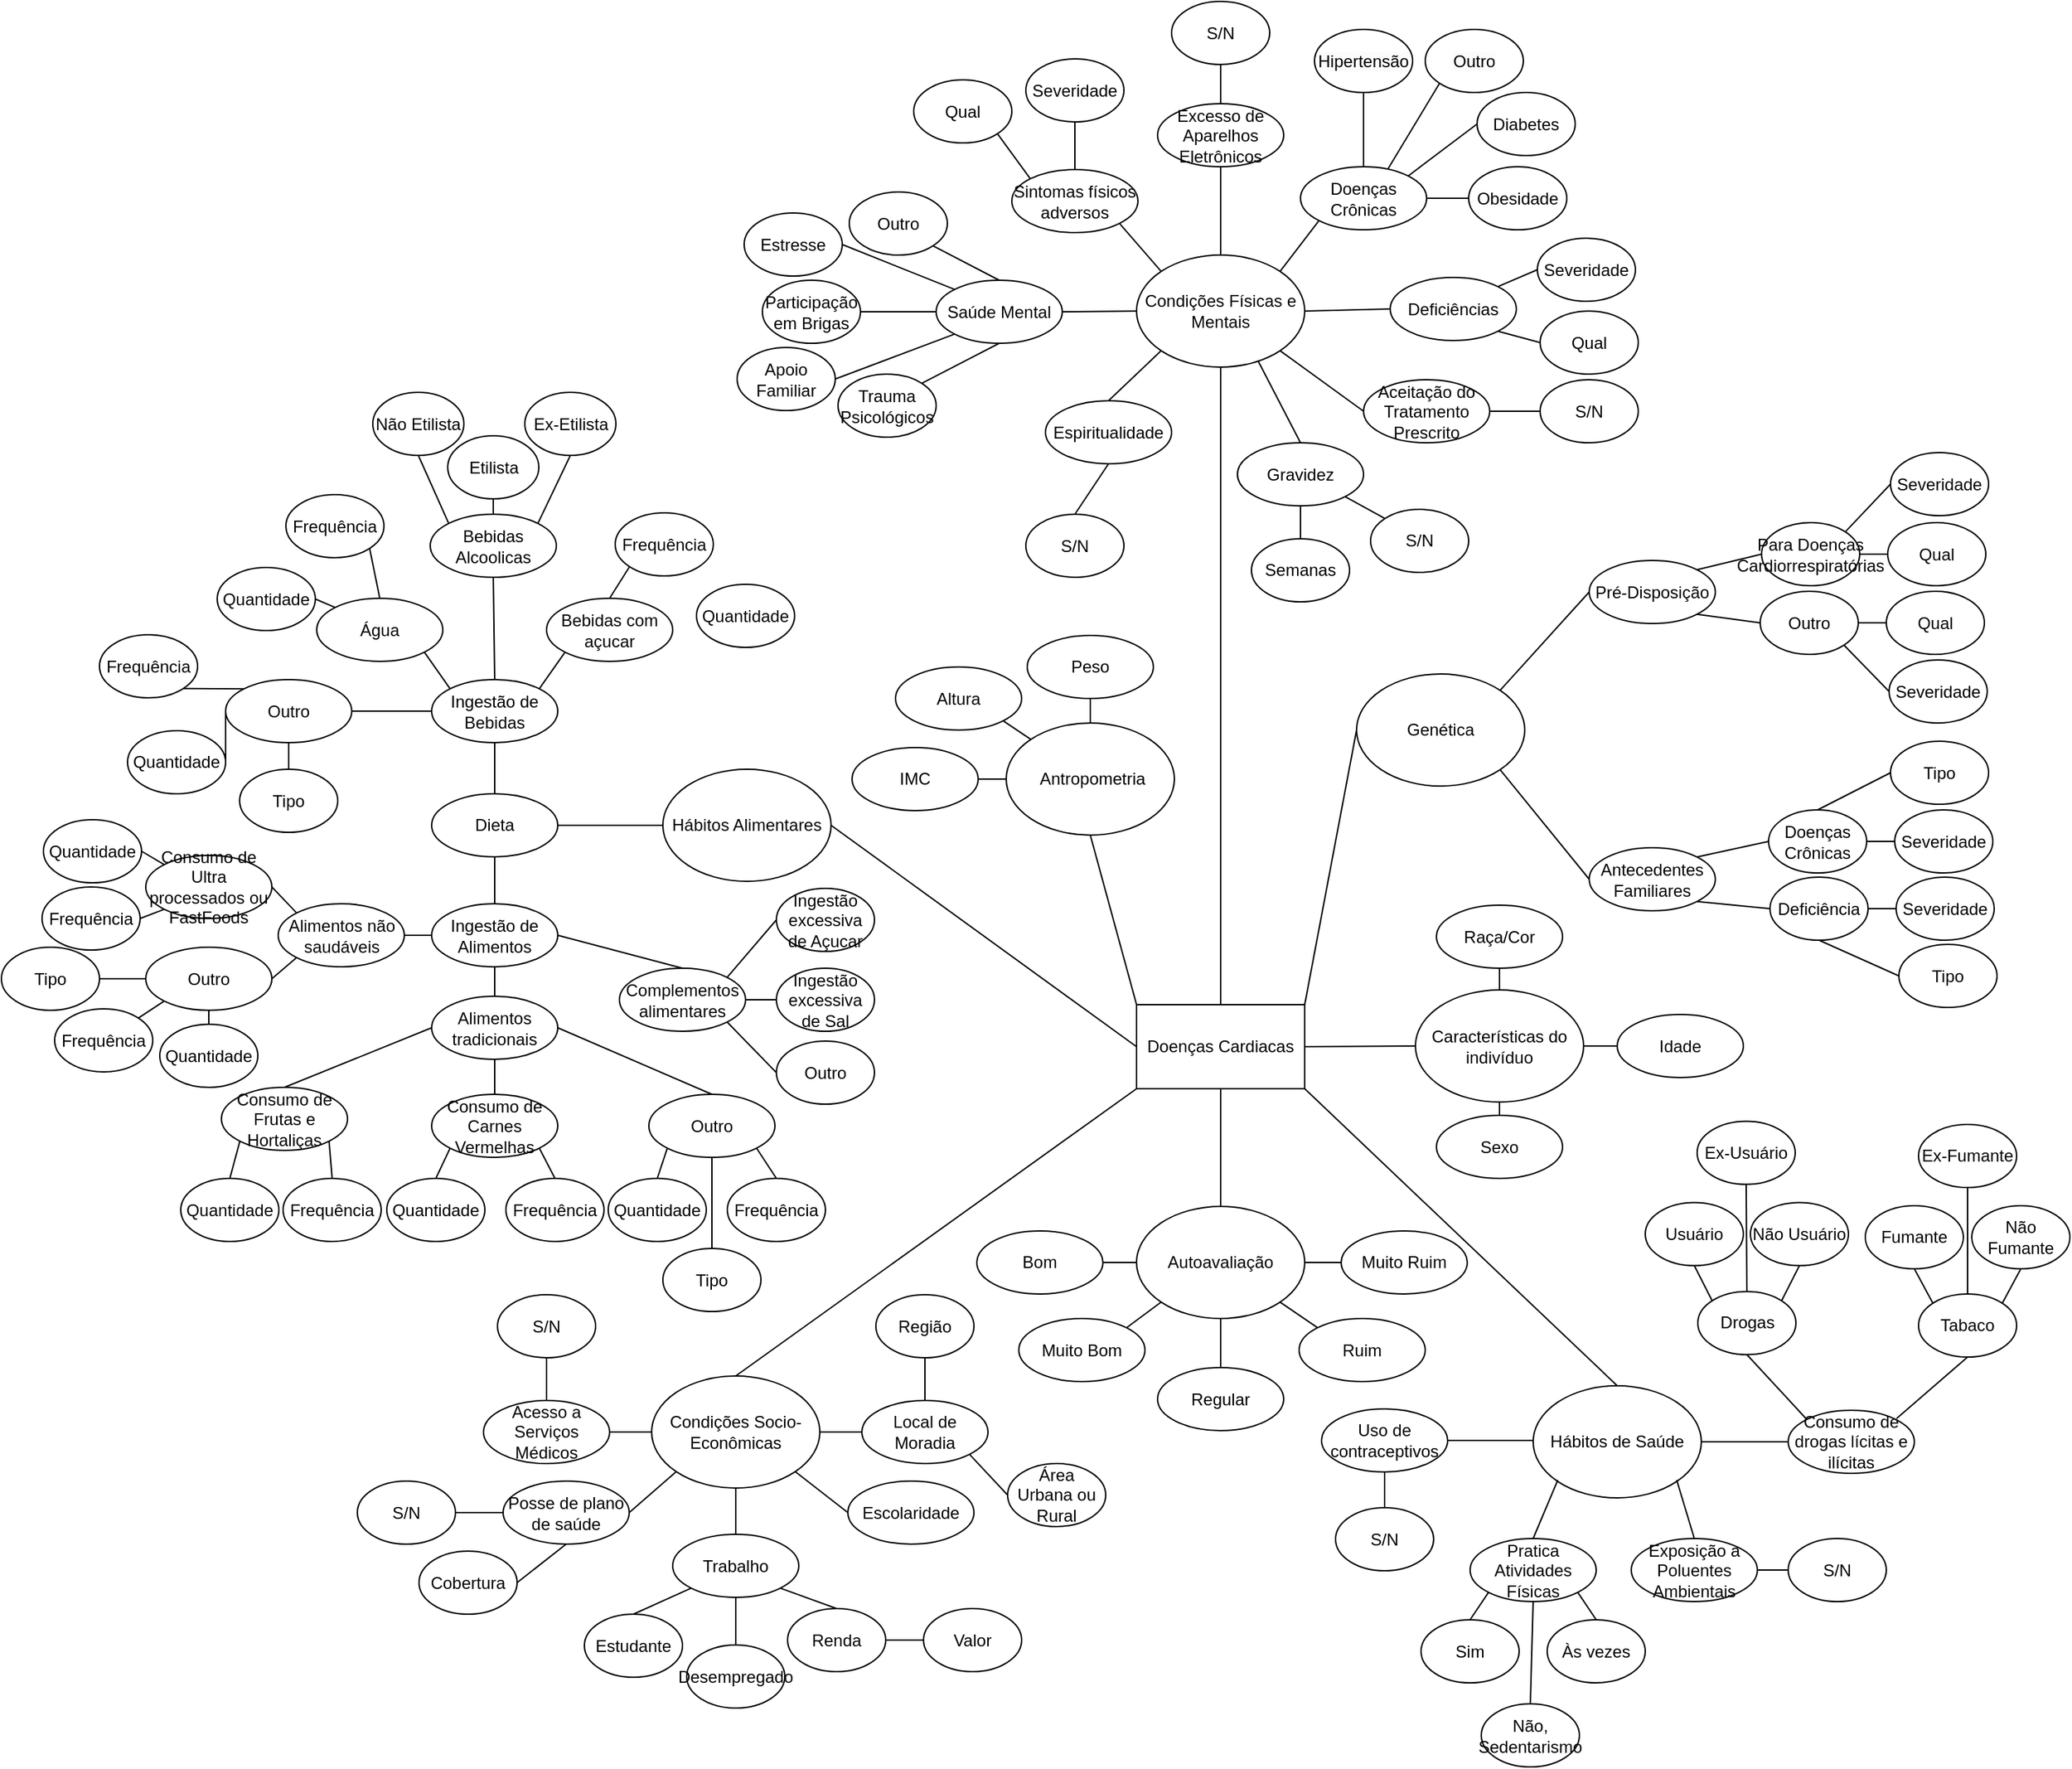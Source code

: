 <mxfile version="26.1.2">
  <diagram name="Página-1" id="K5eOA4L-gDZK-XUdb7QI">
    <mxGraphModel dx="1812" dy="1606" grid="1" gridSize="10" guides="1" tooltips="1" connect="1" arrows="1" fold="1" page="1" pageScale="1" pageWidth="827" pageHeight="1169" math="0" shadow="0">
      <root>
        <mxCell id="0" />
        <mxCell id="1" parent="0" />
        <mxCell id="xORFpnPC-fu5SrFgAWwJ-1" value="Doenças Cardiacas" style="rounded=0;whiteSpace=wrap;html=1;fontStyle=0" parent="1" vertex="1">
          <mxGeometry x="68" y="-18" width="120" height="60" as="geometry" />
        </mxCell>
        <mxCell id="xORFpnPC-fu5SrFgAWwJ-2" value="&amp;nbsp;Antropometria" style="ellipse;whiteSpace=wrap;html=1;fontStyle=0" parent="1" vertex="1">
          <mxGeometry x="-25" y="-219" width="120" height="80" as="geometry" />
        </mxCell>
        <mxCell id="xORFpnPC-fu5SrFgAWwJ-4" value="Sexo" style="ellipse;whiteSpace=wrap;html=1;fontStyle=0" parent="1" vertex="1">
          <mxGeometry x="282" y="61" width="90" height="45" as="geometry" />
        </mxCell>
        <mxCell id="xORFpnPC-fu5SrFgAWwJ-8" value="Idade" style="ellipse;whiteSpace=wrap;html=1;fontStyle=0" parent="1" vertex="1">
          <mxGeometry x="411" y="-11" width="90" height="45" as="geometry" />
        </mxCell>
        <mxCell id="xORFpnPC-fu5SrFgAWwJ-9" value="Peso" style="ellipse;whiteSpace=wrap;html=1;fontStyle=0" parent="1" vertex="1">
          <mxGeometry x="-10" y="-281.5" width="90" height="45" as="geometry" />
        </mxCell>
        <mxCell id="xORFpnPC-fu5SrFgAWwJ-10" value="Altura" style="ellipse;whiteSpace=wrap;html=1;fontStyle=0" parent="1" vertex="1">
          <mxGeometry x="-104" y="-259" width="90" height="45" as="geometry" />
        </mxCell>
        <mxCell id="xORFpnPC-fu5SrFgAWwJ-13" value="IMC" style="ellipse;whiteSpace=wrap;html=1;fontStyle=0" parent="1" vertex="1">
          <mxGeometry x="-135" y="-201.5" width="90" height="45" as="geometry" />
        </mxCell>
        <mxCell id="xORFpnPC-fu5SrFgAWwJ-19" value="" style="endArrow=none;html=1;rounded=0;exitX=0.5;exitY=1;exitDx=0;exitDy=0;fontStyle=0;entryX=0;entryY=0;entryDx=0;entryDy=0;" parent="1" source="xORFpnPC-fu5SrFgAWwJ-2" target="xORFpnPC-fu5SrFgAWwJ-1" edge="1">
          <mxGeometry width="50" height="50" relative="1" as="geometry">
            <mxPoint x="-135" y="97" as="sourcePoint" />
            <mxPoint x="68" y="-19" as="targetPoint" />
          </mxGeometry>
        </mxCell>
        <mxCell id="xORFpnPC-fu5SrFgAWwJ-23" value="" style="endArrow=none;html=1;rounded=0;entryX=0.5;entryY=0;entryDx=0;entryDy=0;exitX=0.5;exitY=1;exitDx=0;exitDy=0;fontStyle=0" parent="1" source="xORFpnPC-fu5SrFgAWwJ-31" target="xORFpnPC-fu5SrFgAWwJ-4" edge="1">
          <mxGeometry width="50" height="50" relative="1" as="geometry">
            <mxPoint x="-343" y="97" as="sourcePoint" />
            <mxPoint x="-293" y="47" as="targetPoint" />
          </mxGeometry>
        </mxCell>
        <mxCell id="xORFpnPC-fu5SrFgAWwJ-27" value="Hábitos Alimentares" style="ellipse;whiteSpace=wrap;html=1;fontStyle=0" parent="1" vertex="1">
          <mxGeometry x="-270" y="-186" width="120" height="80" as="geometry" />
        </mxCell>
        <mxCell id="xORFpnPC-fu5SrFgAWwJ-28" value="" style="endArrow=none;html=1;rounded=0;entryX=1;entryY=0.5;entryDx=0;entryDy=0;exitX=0;exitY=0.5;exitDx=0;exitDy=0;fontStyle=0" parent="1" source="xORFpnPC-fu5SrFgAWwJ-1" target="xORFpnPC-fu5SrFgAWwJ-27" edge="1">
          <mxGeometry width="50" height="50" relative="1" as="geometry">
            <mxPoint x="5" y="-53" as="sourcePoint" />
            <mxPoint x="55" y="-103" as="targetPoint" />
          </mxGeometry>
        </mxCell>
        <mxCell id="xORFpnPC-fu5SrFgAWwJ-29" value="Condições Físicas e Mentais" style="ellipse;whiteSpace=wrap;html=1;fontStyle=0" parent="1" vertex="1">
          <mxGeometry x="68" y="-553" width="120" height="80" as="geometry" />
        </mxCell>
        <mxCell id="xORFpnPC-fu5SrFgAWwJ-30" value="Genética" style="ellipse;whiteSpace=wrap;html=1;fontStyle=0" parent="1" vertex="1">
          <mxGeometry x="225" y="-254" width="120" height="80" as="geometry" />
        </mxCell>
        <mxCell id="xORFpnPC-fu5SrFgAWwJ-31" value="Características do indivíduo" style="ellipse;whiteSpace=wrap;html=1;fontStyle=0" parent="1" vertex="1">
          <mxGeometry x="267" y="-28.5" width="120" height="80" as="geometry" />
        </mxCell>
        <mxCell id="xORFpnPC-fu5SrFgAWwJ-32" value="Hábitos de Saúde" style="ellipse;whiteSpace=wrap;html=1;fontStyle=0" parent="1" vertex="1">
          <mxGeometry x="351" y="254" width="120" height="80" as="geometry" />
        </mxCell>
        <mxCell id="xORFpnPC-fu5SrFgAWwJ-33" value="Condições Socio-Econômicas" style="ellipse;whiteSpace=wrap;html=1;fontStyle=0" parent="1" vertex="1">
          <mxGeometry x="-278" y="247" width="120" height="80" as="geometry" />
        </mxCell>
        <mxCell id="xORFpnPC-fu5SrFgAWwJ-34" value="" style="endArrow=none;html=1;rounded=0;entryX=0;entryY=1;entryDx=0;entryDy=0;exitX=0.5;exitY=0;exitDx=0;exitDy=0;fontStyle=0" parent="1" source="xORFpnPC-fu5SrFgAWwJ-33" target="xORFpnPC-fu5SrFgAWwJ-1" edge="1">
          <mxGeometry width="50" height="50" relative="1" as="geometry">
            <mxPoint x="15" y="177" as="sourcePoint" />
            <mxPoint x="65" y="127" as="targetPoint" />
          </mxGeometry>
        </mxCell>
        <mxCell id="xORFpnPC-fu5SrFgAWwJ-35" value="" style="endArrow=none;html=1;rounded=0;entryX=0.5;entryY=1;entryDx=0;entryDy=0;exitX=0.5;exitY=0;exitDx=0;exitDy=0;fontStyle=0" parent="1" source="xORFpnPC-fu5SrFgAWwJ-1" target="xORFpnPC-fu5SrFgAWwJ-29" edge="1">
          <mxGeometry width="50" height="50" relative="1" as="geometry">
            <mxPoint x="165" y="-33" as="sourcePoint" />
            <mxPoint x="215" y="-83" as="targetPoint" />
          </mxGeometry>
        </mxCell>
        <mxCell id="xORFpnPC-fu5SrFgAWwJ-36" value="" style="endArrow=none;html=1;rounded=0;entryX=1;entryY=1;entryDx=0;entryDy=0;exitX=0.5;exitY=0;exitDx=0;exitDy=0;fontStyle=0" parent="1" source="xORFpnPC-fu5SrFgAWwJ-32" target="xORFpnPC-fu5SrFgAWwJ-1" edge="1">
          <mxGeometry width="50" height="50" relative="1" as="geometry">
            <mxPoint x="355" y="227" as="sourcePoint" />
            <mxPoint x="215" y="387" as="targetPoint" />
          </mxGeometry>
        </mxCell>
        <mxCell id="xORFpnPC-fu5SrFgAWwJ-37" value="" style="endArrow=none;html=1;rounded=0;entryX=1;entryY=0.5;entryDx=0;entryDy=0;exitX=0;exitY=0.5;exitDx=0;exitDy=0;fontStyle=0" parent="1" source="xORFpnPC-fu5SrFgAWwJ-31" target="xORFpnPC-fu5SrFgAWwJ-1" edge="1">
          <mxGeometry width="50" height="50" relative="1" as="geometry">
            <mxPoint x="225" y="137" as="sourcePoint" />
            <mxPoint x="275" y="87" as="targetPoint" />
          </mxGeometry>
        </mxCell>
        <mxCell id="xORFpnPC-fu5SrFgAWwJ-39" value="" style="endArrow=none;html=1;rounded=0;entryX=1;entryY=0.5;entryDx=0;entryDy=0;exitX=0;exitY=0.5;exitDx=0;exitDy=0;fontStyle=0" parent="1" source="xORFpnPC-fu5SrFgAWwJ-8" target="xORFpnPC-fu5SrFgAWwJ-31" edge="1">
          <mxGeometry width="50" height="50" relative="1" as="geometry">
            <mxPoint x="367" y="89.5" as="sourcePoint" />
            <mxPoint x="417" y="39.5" as="targetPoint" />
          </mxGeometry>
        </mxCell>
        <mxCell id="xORFpnPC-fu5SrFgAWwJ-40" value="" style="endArrow=none;html=1;rounded=0;entryX=0;entryY=0.5;entryDx=0;entryDy=0;exitX=1;exitY=0;exitDx=0;exitDy=0;fontStyle=0" parent="1" source="xORFpnPC-fu5SrFgAWwJ-1" target="xORFpnPC-fu5SrFgAWwJ-30" edge="1">
          <mxGeometry width="50" height="50" relative="1" as="geometry">
            <mxPoint x="185" y="-83" as="sourcePoint" />
            <mxPoint x="215" y="-53" as="targetPoint" />
          </mxGeometry>
        </mxCell>
        <mxCell id="xORFpnPC-fu5SrFgAWwJ-41" value="Autoavaliação" style="ellipse;whiteSpace=wrap;html=1;fontStyle=0" parent="1" vertex="1">
          <mxGeometry x="68" y="126" width="120" height="80" as="geometry" />
        </mxCell>
        <mxCell id="xORFpnPC-fu5SrFgAWwJ-42" value="" style="endArrow=none;html=1;rounded=0;entryX=0.5;entryY=1;entryDx=0;entryDy=0;exitX=0.5;exitY=0;exitDx=0;exitDy=0;fontStyle=0" parent="1" source="xORFpnPC-fu5SrFgAWwJ-41" target="xORFpnPC-fu5SrFgAWwJ-1" edge="1">
          <mxGeometry width="50" height="50" relative="1" as="geometry">
            <mxPoint x="65" y="337" as="sourcePoint" />
            <mxPoint x="115" y="287" as="targetPoint" />
          </mxGeometry>
        </mxCell>
        <mxCell id="xORFpnPC-fu5SrFgAWwJ-46" value="Escolaridade" style="ellipse;whiteSpace=wrap;html=1;fontStyle=0" parent="1" vertex="1">
          <mxGeometry x="-138" y="322" width="90" height="45" as="geometry" />
        </mxCell>
        <mxCell id="xORFpnPC-fu5SrFgAWwJ-51" value="Posse de plano de saúde" style="ellipse;whiteSpace=wrap;html=1;fontStyle=0" parent="1" vertex="1">
          <mxGeometry x="-384" y="322" width="90" height="45" as="geometry" />
        </mxCell>
        <mxCell id="xORFpnPC-fu5SrFgAWwJ-52" value="Trabalho" style="ellipse;whiteSpace=wrap;html=1;fontStyle=0" parent="1" vertex="1">
          <mxGeometry x="-263" y="360" width="90" height="45" as="geometry" />
        </mxCell>
        <mxCell id="xORFpnPC-fu5SrFgAWwJ-53" value="Local de Moradia" style="ellipse;whiteSpace=wrap;html=1;fontStyle=0" parent="1" vertex="1">
          <mxGeometry x="-128" y="264.5" width="90" height="45" as="geometry" />
        </mxCell>
        <mxCell id="xORFpnPC-fu5SrFgAWwJ-54" value="Acesso a Serviços Médicos" style="ellipse;whiteSpace=wrap;html=1;fontStyle=0" parent="1" vertex="1">
          <mxGeometry x="-398" y="264.5" width="90" height="45" as="geometry" />
        </mxCell>
        <mxCell id="xORFpnPC-fu5SrFgAWwJ-60" value="Consumo de drogas lícitas e ilícitas" style="ellipse;whiteSpace=wrap;html=1;fontStyle=0" parent="1" vertex="1">
          <mxGeometry x="533" y="271.5" width="90" height="45" as="geometry" />
        </mxCell>
        <mxCell id="xORFpnPC-fu5SrFgAWwJ-65" value="Pratica Atividades Físicas" style="ellipse;whiteSpace=wrap;html=1;fontStyle=0" parent="1" vertex="1">
          <mxGeometry x="306" y="363" width="90" height="45" as="geometry" />
        </mxCell>
        <mxCell id="xORFpnPC-fu5SrFgAWwJ-74" value="Uso de contraceptivos" style="ellipse;whiteSpace=wrap;html=1;fontStyle=0" parent="1" vertex="1">
          <mxGeometry x="200" y="270.5" width="90" height="45" as="geometry" />
        </mxCell>
        <mxCell id="xORFpnPC-fu5SrFgAWwJ-75" value="Dieta" style="ellipse;whiteSpace=wrap;html=1;fontStyle=0" parent="1" vertex="1">
          <mxGeometry x="-435" y="-168.5" width="90" height="45" as="geometry" />
        </mxCell>
        <mxCell id="xORFpnPC-fu5SrFgAWwJ-79" value="Ingestão de Alimentos" style="ellipse;whiteSpace=wrap;html=1;fontStyle=0" parent="1" vertex="1">
          <mxGeometry x="-435" y="-90" width="90" height="45" as="geometry" />
        </mxCell>
        <mxCell id="xORFpnPC-fu5SrFgAWwJ-82" value="Ingestão de Bebidas" style="ellipse;whiteSpace=wrap;html=1;fontStyle=0" parent="1" vertex="1">
          <mxGeometry x="-435" y="-250" width="90" height="45" as="geometry" />
        </mxCell>
        <mxCell id="xORFpnPC-fu5SrFgAWwJ-83" value="Saúde Mental" style="ellipse;whiteSpace=wrap;html=1;fontStyle=0" parent="1" vertex="1">
          <mxGeometry x="-75" y="-535" width="90" height="45" as="geometry" />
        </mxCell>
        <mxCell id="xORFpnPC-fu5SrFgAWwJ-85" value="Deficiências" style="ellipse;whiteSpace=wrap;html=1;fontStyle=0" parent="1" vertex="1">
          <mxGeometry x="249" y="-537" width="90" height="45" as="geometry" />
        </mxCell>
        <mxCell id="xORFpnPC-fu5SrFgAWwJ-86" value="Aceitação do Tratamento Prescrito" style="ellipse;whiteSpace=wrap;html=1;fontStyle=0" parent="1" vertex="1">
          <mxGeometry x="230" y="-464" width="90" height="45" as="geometry" />
        </mxCell>
        <mxCell id="xORFpnPC-fu5SrFgAWwJ-87" value="Excesso de Aparelhos Eletrônicos" style="ellipse;whiteSpace=wrap;html=1;fontStyle=0" parent="1" vertex="1">
          <mxGeometry x="83" y="-661" width="90" height="45" as="geometry" />
        </mxCell>
        <mxCell id="xORFpnPC-fu5SrFgAWwJ-88" value="Gravidez" style="ellipse;whiteSpace=wrap;html=1;fontStyle=0" parent="1" vertex="1">
          <mxGeometry x="140" y="-419" width="90" height="45" as="geometry" />
        </mxCell>
        <mxCell id="xORFpnPC-fu5SrFgAWwJ-89" value="Antecedentes Familiares " style="ellipse;whiteSpace=wrap;html=1;fontStyle=0" parent="1" vertex="1">
          <mxGeometry x="391" y="-130" width="90" height="45" as="geometry" />
        </mxCell>
        <mxCell id="xORFpnPC-fu5SrFgAWwJ-91" value="Doenças Crônicas" style="ellipse;whiteSpace=wrap;html=1;fontStyle=0" parent="1" vertex="1">
          <mxGeometry x="185" y="-616" width="90" height="45" as="geometry" />
        </mxCell>
        <mxCell id="xORFpnPC-fu5SrFgAWwJ-106" value="Consumo de Frutas e Hortaliças" style="ellipse;whiteSpace=wrap;html=1;fontStyle=0" parent="1" vertex="1">
          <mxGeometry x="-585" y="41" width="90" height="45" as="geometry" />
        </mxCell>
        <mxCell id="xORFpnPC-fu5SrFgAWwJ-111" value="Bom" style="ellipse;whiteSpace=wrap;html=1;fontStyle=0" parent="1" vertex="1">
          <mxGeometry x="-46" y="143.5" width="90" height="45" as="geometry" />
        </mxCell>
        <mxCell id="xORFpnPC-fu5SrFgAWwJ-112" value="Muito Bom" style="ellipse;whiteSpace=wrap;html=1;fontStyle=0" parent="1" vertex="1">
          <mxGeometry x="-16" y="206" width="90" height="45" as="geometry" />
        </mxCell>
        <mxCell id="xORFpnPC-fu5SrFgAWwJ-113" value="Regular" style="ellipse;whiteSpace=wrap;html=1;fontStyle=0" parent="1" vertex="1">
          <mxGeometry x="83" y="241" width="90" height="45" as="geometry" />
        </mxCell>
        <mxCell id="xORFpnPC-fu5SrFgAWwJ-114" value="Ruim" style="ellipse;whiteSpace=wrap;html=1;fontStyle=0" parent="1" vertex="1">
          <mxGeometry x="184" y="206" width="90" height="45" as="geometry" />
        </mxCell>
        <mxCell id="xORFpnPC-fu5SrFgAWwJ-115" value="Muito Ruim" style="ellipse;whiteSpace=wrap;html=1;fontStyle=0" parent="1" vertex="1">
          <mxGeometry x="214" y="143.5" width="90" height="45" as="geometry" />
        </mxCell>
        <mxCell id="xORFpnPC-fu5SrFgAWwJ-122" value="Consumo de Ultra processados ou FastFoods" style="ellipse;whiteSpace=wrap;html=1;fontStyle=0" parent="1" vertex="1">
          <mxGeometry x="-639" y="-124.5" width="90" height="45" as="geometry" />
        </mxCell>
        <mxCell id="xORFpnPC-fu5SrFgAWwJ-125" value="Pré-Disposição" style="ellipse;whiteSpace=wrap;html=1;fontStyle=0" parent="1" vertex="1">
          <mxGeometry x="391" y="-335" width="90" height="45" as="geometry" />
        </mxCell>
        <mxCell id="xORFpnPC-fu5SrFgAWwJ-129" value="Bebidas com açucar" style="ellipse;whiteSpace=wrap;html=1;fontStyle=0" parent="1" vertex="1">
          <mxGeometry x="-353" y="-308" width="90" height="45" as="geometry" />
        </mxCell>
        <mxCell id="xORFpnPC-fu5SrFgAWwJ-131" value="Consumo de Carnes Vermelhas" style="ellipse;whiteSpace=wrap;html=1;fontStyle=0" parent="1" vertex="1">
          <mxGeometry x="-435" y="46" width="90" height="45" as="geometry" />
        </mxCell>
        <mxCell id="xORFpnPC-fu5SrFgAWwJ-132" value="Bebidas Alcoolicas" style="ellipse;whiteSpace=wrap;html=1;fontStyle=0" parent="1" vertex="1">
          <mxGeometry x="-436" y="-368" width="90" height="45" as="geometry" />
        </mxCell>
        <mxCell id="xORFpnPC-fu5SrFgAWwJ-133" value="Ex-Etilista" style="ellipse;whiteSpace=wrap;html=1;fontStyle=0" parent="1" vertex="1">
          <mxGeometry x="-368.5" y="-455" width="65" height="45" as="geometry" />
        </mxCell>
        <mxCell id="xORFpnPC-fu5SrFgAWwJ-134" value="Não Etilista" style="ellipse;whiteSpace=wrap;html=1;fontStyle=0" parent="1" vertex="1">
          <mxGeometry x="-477" y="-455" width="65" height="45" as="geometry" />
        </mxCell>
        <mxCell id="xORFpnPC-fu5SrFgAWwJ-137" value="&lt;span class=&quot;notion-enable-hover&quot; data-token-index=&quot;0&quot; style=&quot;&quot;&gt;Exposição a Poluentes Ambientais&lt;/span&gt;" style="ellipse;whiteSpace=wrap;html=1;fontStyle=0" parent="1" vertex="1">
          <mxGeometry x="421" y="363" width="90" height="45" as="geometry" />
        </mxCell>
        <mxCell id="xORFpnPC-fu5SrFgAWwJ-146" value="Espiritualidade" style="ellipse;whiteSpace=wrap;html=1;fontStyle=0" parent="1" vertex="1">
          <mxGeometry x="3" y="-449" width="90" height="45" as="geometry" />
        </mxCell>
        <mxCell id="xORFpnPC-fu5SrFgAWwJ-160" value="Etilista" style="ellipse;whiteSpace=wrap;html=1;fontStyle=0" parent="1" vertex="1">
          <mxGeometry x="-423.5" y="-424" width="65" height="45" as="geometry" />
        </mxCell>
        <mxCell id="xORFpnPC-fu5SrFgAWwJ-162" value="" style="endArrow=none;html=1;rounded=0;entryX=1;entryY=1;entryDx=0;entryDy=0;exitX=0;exitY=0;exitDx=0;exitDy=0;" parent="1" source="xORFpnPC-fu5SrFgAWwJ-2" target="xORFpnPC-fu5SrFgAWwJ-10" edge="1">
          <mxGeometry width="50" height="50" relative="1" as="geometry">
            <mxPoint x="-87" y="57" as="sourcePoint" />
            <mxPoint x="-47" y="-33" as="targetPoint" />
          </mxGeometry>
        </mxCell>
        <mxCell id="xORFpnPC-fu5SrFgAWwJ-163" value="" style="endArrow=none;html=1;rounded=0;exitX=0.5;exitY=1;exitDx=0;exitDy=0;entryX=0.5;entryY=0;entryDx=0;entryDy=0;" parent="1" source="xORFpnPC-fu5SrFgAWwJ-9" target="xORFpnPC-fu5SrFgAWwJ-2" edge="1">
          <mxGeometry width="50" height="50" relative="1" as="geometry">
            <mxPoint x="-97" y="67" as="sourcePoint" />
            <mxPoint x="-47" y="17" as="targetPoint" />
          </mxGeometry>
        </mxCell>
        <mxCell id="xORFpnPC-fu5SrFgAWwJ-165" value="" style="endArrow=none;html=1;rounded=0;exitX=1;exitY=0.5;exitDx=0;exitDy=0;entryX=0;entryY=0.5;entryDx=0;entryDy=0;" parent="1" source="xORFpnPC-fu5SrFgAWwJ-13" target="xORFpnPC-fu5SrFgAWwJ-2" edge="1">
          <mxGeometry width="50" height="50" relative="1" as="geometry">
            <mxPoint x="-97" y="67" as="sourcePoint" />
            <mxPoint x="-47" y="17" as="targetPoint" />
          </mxGeometry>
        </mxCell>
        <mxCell id="PxvKYDBfWrlnJJbrTDXg-1" value="" style="endArrow=none;html=1;rounded=0;entryX=0.5;entryY=1;entryDx=0;entryDy=0;exitX=0.5;exitY=0;exitDx=0;exitDy=0;" parent="1" source="xORFpnPC-fu5SrFgAWwJ-113" target="xORFpnPC-fu5SrFgAWwJ-41" edge="1">
          <mxGeometry width="50" height="50" relative="1" as="geometry">
            <mxPoint x="145" y="282" as="sourcePoint" />
            <mxPoint x="195" y="232" as="targetPoint" />
          </mxGeometry>
        </mxCell>
        <mxCell id="PxvKYDBfWrlnJJbrTDXg-2" value="" style="endArrow=none;html=1;rounded=0;entryX=1;entryY=1;entryDx=0;entryDy=0;exitX=0;exitY=0;exitDx=0;exitDy=0;" parent="1" source="xORFpnPC-fu5SrFgAWwJ-114" target="xORFpnPC-fu5SrFgAWwJ-41" edge="1">
          <mxGeometry width="50" height="50" relative="1" as="geometry">
            <mxPoint x="145" y="357" as="sourcePoint" />
            <mxPoint x="195" y="307" as="targetPoint" />
          </mxGeometry>
        </mxCell>
        <mxCell id="PxvKYDBfWrlnJJbrTDXg-3" value="" style="endArrow=none;html=1;rounded=0;entryX=1;entryY=0.5;entryDx=0;entryDy=0;exitX=0;exitY=0.5;exitDx=0;exitDy=0;" parent="1" source="xORFpnPC-fu5SrFgAWwJ-115" target="xORFpnPC-fu5SrFgAWwJ-41" edge="1">
          <mxGeometry width="50" height="50" relative="1" as="geometry">
            <mxPoint x="145" y="357" as="sourcePoint" />
            <mxPoint x="195" y="307" as="targetPoint" />
          </mxGeometry>
        </mxCell>
        <mxCell id="PxvKYDBfWrlnJJbrTDXg-4" value="" style="endArrow=none;html=1;rounded=0;entryX=0;entryY=1;entryDx=0;entryDy=0;exitX=1;exitY=0;exitDx=0;exitDy=0;" parent="1" source="xORFpnPC-fu5SrFgAWwJ-112" target="xORFpnPC-fu5SrFgAWwJ-41" edge="1">
          <mxGeometry width="50" height="50" relative="1" as="geometry">
            <mxPoint x="145" y="282" as="sourcePoint" />
            <mxPoint x="195" y="232" as="targetPoint" />
          </mxGeometry>
        </mxCell>
        <mxCell id="PxvKYDBfWrlnJJbrTDXg-5" value="" style="endArrow=none;html=1;rounded=0;exitX=1;exitY=0.5;exitDx=0;exitDy=0;entryX=0;entryY=0.5;entryDx=0;entryDy=0;" parent="1" source="xORFpnPC-fu5SrFgAWwJ-111" target="xORFpnPC-fu5SrFgAWwJ-41" edge="1">
          <mxGeometry width="50" height="50" relative="1" as="geometry">
            <mxPoint x="145" y="282" as="sourcePoint" />
            <mxPoint x="55" y="202" as="targetPoint" />
          </mxGeometry>
        </mxCell>
        <mxCell id="PxvKYDBfWrlnJJbrTDXg-6" value="" style="endArrow=none;html=1;rounded=0;entryX=0;entryY=0.5;entryDx=0;entryDy=0;exitX=1;exitY=0.5;exitDx=0;exitDy=0;" parent="1" source="xORFpnPC-fu5SrFgAWwJ-75" target="xORFpnPC-fu5SrFgAWwJ-27" edge="1">
          <mxGeometry width="50" height="50" relative="1" as="geometry">
            <mxPoint x="-310" y="-36" as="sourcePoint" />
            <mxPoint x="-260" y="-86" as="targetPoint" />
          </mxGeometry>
        </mxCell>
        <mxCell id="PxvKYDBfWrlnJJbrTDXg-7" value="" style="endArrow=none;html=1;rounded=0;entryX=0.5;entryY=1;entryDx=0;entryDy=0;exitX=0.5;exitY=0;exitDx=0;exitDy=0;" parent="1" source="xORFpnPC-fu5SrFgAWwJ-75" target="xORFpnPC-fu5SrFgAWwJ-82" edge="1">
          <mxGeometry width="50" height="50" relative="1" as="geometry">
            <mxPoint x="-387" y="-168.5" as="sourcePoint" />
            <mxPoint x="-290" y="-196" as="targetPoint" />
          </mxGeometry>
        </mxCell>
        <mxCell id="PxvKYDBfWrlnJJbrTDXg-8" value="" style="endArrow=none;html=1;rounded=0;exitX=0.5;exitY=0;exitDx=0;exitDy=0;entryX=0.5;entryY=1;entryDx=0;entryDy=0;" parent="1" source="xORFpnPC-fu5SrFgAWwJ-79" target="xORFpnPC-fu5SrFgAWwJ-75" edge="1">
          <mxGeometry width="50" height="50" relative="1" as="geometry">
            <mxPoint x="-510" y="-116" as="sourcePoint" />
            <mxPoint x="-460" y="-166" as="targetPoint" />
          </mxGeometry>
        </mxCell>
        <mxCell id="PxvKYDBfWrlnJJbrTDXg-9" value="Outro" style="ellipse;whiteSpace=wrap;html=1;fontStyle=0" parent="1" vertex="1">
          <mxGeometry x="-582" y="-250" width="90" height="45" as="geometry" />
        </mxCell>
        <mxCell id="PxvKYDBfWrlnJJbrTDXg-10" value="" style="endArrow=none;html=1;rounded=0;entryX=0.5;entryY=1;entryDx=0;entryDy=0;exitX=0.5;exitY=0;exitDx=0;exitDy=0;" parent="1" source="xORFpnPC-fu5SrFgAWwJ-82" target="xORFpnPC-fu5SrFgAWwJ-132" edge="1">
          <mxGeometry width="50" height="50" relative="1" as="geometry">
            <mxPoint x="-380" y="-236" as="sourcePoint" />
            <mxPoint x="-330" y="-286" as="targetPoint" />
          </mxGeometry>
        </mxCell>
        <mxCell id="PxvKYDBfWrlnJJbrTDXg-11" value="Água" style="ellipse;whiteSpace=wrap;html=1;fontStyle=0" parent="1" vertex="1">
          <mxGeometry x="-517" y="-308" width="90" height="45" as="geometry" />
        </mxCell>
        <mxCell id="PxvKYDBfWrlnJJbrTDXg-12" value="" style="endArrow=none;html=1;rounded=0;entryX=1;entryY=1;entryDx=0;entryDy=0;exitX=0;exitY=0;exitDx=0;exitDy=0;" parent="1" source="xORFpnPC-fu5SrFgAWwJ-82" target="PxvKYDBfWrlnJJbrTDXg-11" edge="1">
          <mxGeometry width="50" height="50" relative="1" as="geometry">
            <mxPoint x="-380" y="-266" as="sourcePoint" />
            <mxPoint x="-330" y="-316" as="targetPoint" />
          </mxGeometry>
        </mxCell>
        <mxCell id="PxvKYDBfWrlnJJbrTDXg-13" value="" style="endArrow=none;html=1;rounded=0;entryX=0;entryY=1;entryDx=0;entryDy=0;exitX=1;exitY=0;exitDx=0;exitDy=0;" parent="1" source="xORFpnPC-fu5SrFgAWwJ-82" target="xORFpnPC-fu5SrFgAWwJ-129" edge="1">
          <mxGeometry width="50" height="50" relative="1" as="geometry">
            <mxPoint x="-380" y="-266" as="sourcePoint" />
            <mxPoint x="-330" y="-316" as="targetPoint" />
          </mxGeometry>
        </mxCell>
        <mxCell id="PxvKYDBfWrlnJJbrTDXg-14" value="" style="endArrow=none;html=1;rounded=0;exitX=1;exitY=0.5;exitDx=0;exitDy=0;entryX=0;entryY=0.5;entryDx=0;entryDy=0;" parent="1" source="PxvKYDBfWrlnJJbrTDXg-9" target="xORFpnPC-fu5SrFgAWwJ-82" edge="1">
          <mxGeometry width="50" height="50" relative="1" as="geometry">
            <mxPoint x="-380" y="-266" as="sourcePoint" />
            <mxPoint x="-330" y="-316" as="targetPoint" />
          </mxGeometry>
        </mxCell>
        <mxCell id="PxvKYDBfWrlnJJbrTDXg-15" value="" style="endArrow=none;html=1;rounded=0;entryX=0.5;entryY=1;entryDx=0;entryDy=0;exitX=0.5;exitY=0;exitDx=0;exitDy=0;" parent="1" source="xORFpnPC-fu5SrFgAWwJ-132" target="xORFpnPC-fu5SrFgAWwJ-160" edge="1">
          <mxGeometry width="50" height="50" relative="1" as="geometry">
            <mxPoint x="-351" y="-398" as="sourcePoint" />
            <mxPoint x="-311" y="-318" as="targetPoint" />
          </mxGeometry>
        </mxCell>
        <mxCell id="PxvKYDBfWrlnJJbrTDXg-16" value="" style="endArrow=none;html=1;rounded=0;entryX=0.5;entryY=1;entryDx=0;entryDy=0;exitX=0;exitY=0;exitDx=0;exitDy=0;" parent="1" source="xORFpnPC-fu5SrFgAWwJ-132" target="xORFpnPC-fu5SrFgAWwJ-134" edge="1">
          <mxGeometry width="50" height="50" relative="1" as="geometry">
            <mxPoint x="-361" y="-268" as="sourcePoint" />
            <mxPoint x="-311" y="-318" as="targetPoint" />
          </mxGeometry>
        </mxCell>
        <mxCell id="PxvKYDBfWrlnJJbrTDXg-17" value="" style="endArrow=none;html=1;rounded=0;entryX=0.5;entryY=1;entryDx=0;entryDy=0;exitX=1;exitY=0;exitDx=0;exitDy=0;" parent="1" source="xORFpnPC-fu5SrFgAWwJ-132" target="xORFpnPC-fu5SrFgAWwJ-133" edge="1">
          <mxGeometry width="50" height="50" relative="1" as="geometry">
            <mxPoint x="-361" y="-268" as="sourcePoint" />
            <mxPoint x="-311" y="-318" as="targetPoint" />
          </mxGeometry>
        </mxCell>
        <mxCell id="PxvKYDBfWrlnJJbrTDXg-20" value="" style="endArrow=none;html=1;rounded=0;entryX=1;entryY=1;entryDx=0;entryDy=0;exitX=0.5;exitY=0;exitDx=0;exitDy=0;" parent="1" source="PxvKYDBfWrlnJJbrTDXg-11" target="PxvKYDBfWrlnJJbrTDXg-58" edge="1">
          <mxGeometry width="50" height="50" relative="1" as="geometry">
            <mxPoint x="-371" y="-248" as="sourcePoint" />
            <mxPoint x="-526" y="-353" as="targetPoint" />
          </mxGeometry>
        </mxCell>
        <mxCell id="PxvKYDBfWrlnJJbrTDXg-21" value="" style="endArrow=none;html=1;rounded=0;entryX=1;entryY=0.5;entryDx=0;entryDy=0;exitX=0;exitY=0;exitDx=0;exitDy=0;" parent="1" source="PxvKYDBfWrlnJJbrTDXg-11" target="PxvKYDBfWrlnJJbrTDXg-59" edge="1">
          <mxGeometry width="50" height="50" relative="1" as="geometry">
            <mxPoint x="-371" y="-248" as="sourcePoint" />
            <mxPoint x="-573.854" y="-319.755" as="targetPoint" />
          </mxGeometry>
        </mxCell>
        <mxCell id="PxvKYDBfWrlnJJbrTDXg-24" value="" style="endArrow=none;html=1;rounded=0;entryX=0;entryY=1;entryDx=0;entryDy=0;exitX=0.5;exitY=0;exitDx=0;exitDy=0;" parent="1" source="xORFpnPC-fu5SrFgAWwJ-129" target="PxvKYDBfWrlnJJbrTDXg-60" edge="1">
          <mxGeometry width="50" height="50" relative="1" as="geometry">
            <mxPoint x="-371" y="-278" as="sourcePoint" />
            <mxPoint x="-246" y="-353" as="targetPoint" />
          </mxGeometry>
        </mxCell>
        <mxCell id="PxvKYDBfWrlnJJbrTDXg-25" value="" style="endArrow=none;html=1;rounded=0;entryX=0;entryY=0.5;entryDx=0;entryDy=0;exitX=1;exitY=0.5;exitDx=0;exitDy=0;" parent="1" edge="1">
          <mxGeometry width="50" height="50" relative="1" as="geometry">
            <mxPoint x="-241" y="-284.5" as="sourcePoint" />
            <mxPoint x="-224" y="-294.5" as="targetPoint" />
          </mxGeometry>
        </mxCell>
        <mxCell id="PxvKYDBfWrlnJJbrTDXg-27" value="Frequência" style="ellipse;whiteSpace=wrap;html=1;fontStyle=0" parent="1" vertex="1">
          <mxGeometry x="-672" y="-282" width="70" height="45" as="geometry" />
        </mxCell>
        <mxCell id="PxvKYDBfWrlnJJbrTDXg-31" value="" style="endArrow=none;html=1;rounded=0;entryX=0;entryY=0.5;entryDx=0;entryDy=0;exitX=1;exitY=0.5;exitDx=0;exitDy=0;" parent="1" source="PxvKYDBfWrlnJJbrTDXg-56" target="PxvKYDBfWrlnJJbrTDXg-9" edge="1">
          <mxGeometry width="50" height="50" relative="1" as="geometry">
            <mxPoint x="-640" y="-216" as="sourcePoint" />
            <mxPoint x="-320" y="-256" as="targetPoint" />
          </mxGeometry>
        </mxCell>
        <mxCell id="PxvKYDBfWrlnJJbrTDXg-33" value="" style="endArrow=none;html=1;rounded=0;entryX=1;entryY=1;entryDx=0;entryDy=0;exitX=0;exitY=0;exitDx=0;exitDy=0;" parent="1" source="PxvKYDBfWrlnJJbrTDXg-9" target="PxvKYDBfWrlnJJbrTDXg-27" edge="1">
          <mxGeometry width="50" height="50" relative="1" as="geometry">
            <mxPoint x="-370" y="-206" as="sourcePoint" />
            <mxPoint x="-320" y="-256" as="targetPoint" />
          </mxGeometry>
        </mxCell>
        <mxCell id="PxvKYDBfWrlnJJbrTDXg-34" value="" style="endArrow=none;html=1;rounded=0;exitX=0.5;exitY=0;exitDx=0;exitDy=0;entryX=0.5;entryY=1;entryDx=0;entryDy=0;" parent="1" source="PxvKYDBfWrlnJJbrTDXg-57" target="PxvKYDBfWrlnJJbrTDXg-9" edge="1">
          <mxGeometry width="50" height="50" relative="1" as="geometry">
            <mxPoint x="-625" y="-201" as="sourcePoint" />
            <mxPoint x="-320" y="-256" as="targetPoint" />
          </mxGeometry>
        </mxCell>
        <mxCell id="PxvKYDBfWrlnJJbrTDXg-35" value="Alimentos não saudáveis" style="ellipse;whiteSpace=wrap;html=1;fontStyle=0" parent="1" vertex="1">
          <mxGeometry x="-544.5" y="-90" width="90" height="45" as="geometry" />
        </mxCell>
        <mxCell id="PxvKYDBfWrlnJJbrTDXg-37" value="Alimentos tradicionais" style="ellipse;whiteSpace=wrap;html=1;fontStyle=0" parent="1" vertex="1">
          <mxGeometry x="-435" y="-24" width="90" height="45" as="geometry" />
        </mxCell>
        <mxCell id="PxvKYDBfWrlnJJbrTDXg-38" value="Complementos alimentares" style="ellipse;whiteSpace=wrap;html=1;fontStyle=0" parent="1" vertex="1">
          <mxGeometry x="-301" y="-44" width="90" height="45" as="geometry" />
        </mxCell>
        <mxCell id="PxvKYDBfWrlnJJbrTDXg-39" value="Outro" style="ellipse;whiteSpace=wrap;html=1;fontStyle=0" parent="1" vertex="1">
          <mxGeometry x="-280" y="46" width="90" height="45" as="geometry" />
        </mxCell>
        <mxCell id="PxvKYDBfWrlnJJbrTDXg-40" value="Outro" style="ellipse;whiteSpace=wrap;html=1;fontStyle=0" parent="1" vertex="1">
          <mxGeometry x="-639" y="-59" width="90" height="45" as="geometry" />
        </mxCell>
        <mxCell id="PxvKYDBfWrlnJJbrTDXg-42" value="" style="endArrow=none;html=1;rounded=0;entryX=0.5;entryY=1;entryDx=0;entryDy=0;exitX=0.5;exitY=0;exitDx=0;exitDy=0;" parent="1" source="PxvKYDBfWrlnJJbrTDXg-37" target="xORFpnPC-fu5SrFgAWwJ-79" edge="1">
          <mxGeometry width="50" height="50" relative="1" as="geometry">
            <mxPoint x="-670" y="84" as="sourcePoint" />
            <mxPoint x="-620" y="34" as="targetPoint" />
          </mxGeometry>
        </mxCell>
        <mxCell id="PxvKYDBfWrlnJJbrTDXg-43" value="" style="endArrow=none;html=1;rounded=0;entryX=0;entryY=0.5;entryDx=0;entryDy=0;exitX=1;exitY=0.5;exitDx=0;exitDy=0;" parent="1" source="PxvKYDBfWrlnJJbrTDXg-35" target="xORFpnPC-fu5SrFgAWwJ-79" edge="1">
          <mxGeometry width="50" height="50" relative="1" as="geometry">
            <mxPoint x="-462" y="-12" as="sourcePoint" />
            <mxPoint x="-610" y="44" as="targetPoint" />
          </mxGeometry>
        </mxCell>
        <mxCell id="PxvKYDBfWrlnJJbrTDXg-44" value="" style="endArrow=none;html=1;rounded=0;exitX=0.5;exitY=0;exitDx=0;exitDy=0;entryX=1;entryY=0.5;entryDx=0;entryDy=0;" parent="1" source="PxvKYDBfWrlnJJbrTDXg-38" target="xORFpnPC-fu5SrFgAWwJ-79" edge="1">
          <mxGeometry width="50" height="50" relative="1" as="geometry">
            <mxPoint x="-650" y="104" as="sourcePoint" />
            <mxPoint x="-342" y="-72" as="targetPoint" />
          </mxGeometry>
        </mxCell>
        <mxCell id="PxvKYDBfWrlnJJbrTDXg-45" value="" style="endArrow=none;html=1;rounded=0;entryX=1;entryY=0.5;entryDx=0;entryDy=0;exitX=0;exitY=1;exitDx=0;exitDy=0;" parent="1" source="PxvKYDBfWrlnJJbrTDXg-35" target="PxvKYDBfWrlnJJbrTDXg-40" edge="1">
          <mxGeometry width="50" height="50" relative="1" as="geometry">
            <mxPoint x="-413.5" y="16" as="sourcePoint" />
            <mxPoint x="-363.5" y="-34" as="targetPoint" />
          </mxGeometry>
        </mxCell>
        <mxCell id="PxvKYDBfWrlnJJbrTDXg-46" value="" style="endArrow=none;html=1;rounded=0;entryX=1;entryY=0.5;entryDx=0;entryDy=0;exitX=0;exitY=0;exitDx=0;exitDy=0;" parent="1" source="PxvKYDBfWrlnJJbrTDXg-35" target="xORFpnPC-fu5SrFgAWwJ-122" edge="1">
          <mxGeometry width="50" height="50" relative="1" as="geometry">
            <mxPoint x="-503.5" y="-144" as="sourcePoint" />
            <mxPoint x="-363.5" y="-14" as="targetPoint" />
          </mxGeometry>
        </mxCell>
        <mxCell id="PxvKYDBfWrlnJJbrTDXg-48" value="" style="endArrow=none;html=1;rounded=0;entryX=0;entryY=0.5;entryDx=0;entryDy=0;exitX=1;exitY=0;exitDx=0;exitDy=0;" parent="1" source="PxvKYDBfWrlnJJbrTDXg-38" target="PxvKYDBfWrlnJJbrTDXg-206" edge="1">
          <mxGeometry width="50" height="50" relative="1" as="geometry">
            <mxPoint x="101" y="347.5" as="sourcePoint" />
            <mxPoint x="351" y="150" as="targetPoint" />
          </mxGeometry>
        </mxCell>
        <mxCell id="PxvKYDBfWrlnJJbrTDXg-49" value="" style="endArrow=none;html=1;rounded=0;entryX=0;entryY=0.5;entryDx=0;entryDy=0;exitX=1;exitY=0.5;exitDx=0;exitDy=0;" parent="1" source="PxvKYDBfWrlnJJbrTDXg-38" target="PxvKYDBfWrlnJJbrTDXg-207" edge="1">
          <mxGeometry width="50" height="50" relative="1" as="geometry">
            <mxPoint x="241" y="297.5" as="sourcePoint" />
            <mxPoint x="351" y="217" as="targetPoint" />
          </mxGeometry>
        </mxCell>
        <mxCell id="PxvKYDBfWrlnJJbrTDXg-50" value="" style="endArrow=none;html=1;rounded=0;entryX=1;entryY=1;entryDx=0;entryDy=0;exitX=0;exitY=0.5;exitDx=0;exitDy=0;" parent="1" source="PxvKYDBfWrlnJJbrTDXg-208" target="PxvKYDBfWrlnJJbrTDXg-38" edge="1">
          <mxGeometry width="50" height="50" relative="1" as="geometry">
            <mxPoint x="351" y="280" as="sourcePoint" />
            <mxPoint x="291" y="267.5" as="targetPoint" />
          </mxGeometry>
        </mxCell>
        <mxCell id="PxvKYDBfWrlnJJbrTDXg-51" value="" style="endArrow=none;html=1;rounded=0;entryX=0;entryY=0.5;entryDx=0;entryDy=0;exitX=0.5;exitY=0;exitDx=0;exitDy=0;" parent="1" source="xORFpnPC-fu5SrFgAWwJ-106" target="PxvKYDBfWrlnJJbrTDXg-37" edge="1">
          <mxGeometry width="50" height="50" relative="1" as="geometry">
            <mxPoint x="-660" y="144" as="sourcePoint" />
            <mxPoint x="-530" y="124" as="targetPoint" />
          </mxGeometry>
        </mxCell>
        <mxCell id="PxvKYDBfWrlnJJbrTDXg-52" value="" style="endArrow=none;html=1;rounded=0;entryX=0.5;entryY=0;entryDx=0;entryDy=0;exitX=1;exitY=0.5;exitDx=0;exitDy=0;" parent="1" source="PxvKYDBfWrlnJJbrTDXg-37" target="PxvKYDBfWrlnJJbrTDXg-39" edge="1">
          <mxGeometry width="50" height="50" relative="1" as="geometry">
            <mxPoint x="-390" y="36" as="sourcePoint" />
            <mxPoint x="-300" y="-54" as="targetPoint" />
          </mxGeometry>
        </mxCell>
        <mxCell id="PxvKYDBfWrlnJJbrTDXg-53" value="" style="endArrow=none;html=1;rounded=0;entryX=0.5;entryY=1;entryDx=0;entryDy=0;exitX=0.5;exitY=0;exitDx=0;exitDy=0;" parent="1" source="xORFpnPC-fu5SrFgAWwJ-131" target="PxvKYDBfWrlnJJbrTDXg-37" edge="1">
          <mxGeometry width="50" height="50" relative="1" as="geometry">
            <mxPoint x="-410" y="141" as="sourcePoint" />
            <mxPoint x="-360" y="91" as="targetPoint" />
          </mxGeometry>
        </mxCell>
        <mxCell id="PxvKYDBfWrlnJJbrTDXg-56" value="Quantidade" style="ellipse;whiteSpace=wrap;html=1;fontStyle=0" parent="1" vertex="1">
          <mxGeometry x="-652" y="-213.5" width="70" height="45" as="geometry" />
        </mxCell>
        <mxCell id="PxvKYDBfWrlnJJbrTDXg-57" value="Tipo" style="ellipse;whiteSpace=wrap;html=1;fontStyle=0" parent="1" vertex="1">
          <mxGeometry x="-572" y="-186" width="70" height="45" as="geometry" />
        </mxCell>
        <mxCell id="PxvKYDBfWrlnJJbrTDXg-58" value="Frequência" style="ellipse;whiteSpace=wrap;html=1;fontStyle=0" parent="1" vertex="1">
          <mxGeometry x="-539" y="-382" width="70" height="45" as="geometry" />
        </mxCell>
        <mxCell id="PxvKYDBfWrlnJJbrTDXg-59" value="Quantidade" style="ellipse;whiteSpace=wrap;html=1;fontStyle=0" parent="1" vertex="1">
          <mxGeometry x="-588" y="-330" width="70" height="45" as="geometry" />
        </mxCell>
        <mxCell id="PxvKYDBfWrlnJJbrTDXg-60" value="Frequência" style="ellipse;whiteSpace=wrap;html=1;fontStyle=0" parent="1" vertex="1">
          <mxGeometry x="-304" y="-369" width="70" height="45" as="geometry" />
        </mxCell>
        <mxCell id="PxvKYDBfWrlnJJbrTDXg-61" value="Quantidade" style="ellipse;whiteSpace=wrap;html=1;fontStyle=0" parent="1" vertex="1">
          <mxGeometry x="-246" y="-318" width="70" height="45" as="geometry" />
        </mxCell>
        <mxCell id="PxvKYDBfWrlnJJbrTDXg-62" value="Frequência" style="ellipse;whiteSpace=wrap;html=1;fontStyle=0" parent="1" vertex="1">
          <mxGeometry x="-704" y="-15" width="70" height="45" as="geometry" />
        </mxCell>
        <mxCell id="PxvKYDBfWrlnJJbrTDXg-63" value="Quantidade" style="ellipse;whiteSpace=wrap;html=1;fontStyle=0" parent="1" vertex="1">
          <mxGeometry x="-629" y="-4" width="70" height="45" as="geometry" />
        </mxCell>
        <mxCell id="PxvKYDBfWrlnJJbrTDXg-64" value="Tipo" style="ellipse;whiteSpace=wrap;html=1;fontStyle=0" parent="1" vertex="1">
          <mxGeometry x="-742" y="-59" width="70" height="45" as="geometry" />
        </mxCell>
        <mxCell id="PxvKYDBfWrlnJJbrTDXg-65" value="Quantidade" style="ellipse;whiteSpace=wrap;html=1;fontStyle=0" parent="1" vertex="1">
          <mxGeometry x="-712" y="-150" width="70" height="45" as="geometry" />
        </mxCell>
        <mxCell id="PxvKYDBfWrlnJJbrTDXg-68" value="Frequência" style="ellipse;whiteSpace=wrap;html=1;fontStyle=0" parent="1" vertex="1">
          <mxGeometry x="-713" y="-102" width="70" height="45" as="geometry" />
        </mxCell>
        <mxCell id="PxvKYDBfWrlnJJbrTDXg-72" value="" style="endArrow=none;html=1;rounded=0;entryX=0.5;entryY=1;entryDx=0;entryDy=0;exitX=0.5;exitY=0;exitDx=0;exitDy=0;" parent="1" source="PxvKYDBfWrlnJJbrTDXg-63" target="PxvKYDBfWrlnJJbrTDXg-40" edge="1">
          <mxGeometry width="50" height="50" relative="1" as="geometry">
            <mxPoint x="-683.5" as="sourcePoint" />
            <mxPoint x="-633.5" y="-50" as="targetPoint" />
          </mxGeometry>
        </mxCell>
        <mxCell id="PxvKYDBfWrlnJJbrTDXg-73" value="" style="endArrow=none;html=1;rounded=0;entryX=0;entryY=1;entryDx=0;entryDy=0;exitX=1;exitY=0;exitDx=0;exitDy=0;" parent="1" source="PxvKYDBfWrlnJJbrTDXg-62" target="PxvKYDBfWrlnJJbrTDXg-40" edge="1">
          <mxGeometry width="50" height="50" relative="1" as="geometry">
            <mxPoint x="-639.0" y="21" as="sourcePoint" />
            <mxPoint x="-639.0" y="-24" as="targetPoint" />
          </mxGeometry>
        </mxCell>
        <mxCell id="PxvKYDBfWrlnJJbrTDXg-74" value="" style="endArrow=none;html=1;rounded=0;entryX=0;entryY=0.5;entryDx=0;entryDy=0;exitX=1;exitY=0.5;exitDx=0;exitDy=0;" parent="1" source="PxvKYDBfWrlnJJbrTDXg-64" target="PxvKYDBfWrlnJJbrTDXg-40" edge="1">
          <mxGeometry width="50" height="50" relative="1" as="geometry">
            <mxPoint x="-633.5" y="-104" as="sourcePoint" />
            <mxPoint x="-703.5" y="-24" as="targetPoint" />
          </mxGeometry>
        </mxCell>
        <mxCell id="PxvKYDBfWrlnJJbrTDXg-75" value="" style="endArrow=none;html=1;rounded=0;entryX=1;entryY=0.5;entryDx=0;entryDy=0;exitX=0;exitY=1;exitDx=0;exitDy=0;" parent="1" source="xORFpnPC-fu5SrFgAWwJ-122" target="PxvKYDBfWrlnJJbrTDXg-68" edge="1">
          <mxGeometry width="50" height="50" relative="1" as="geometry">
            <mxPoint x="-623.5" y="-104" as="sourcePoint" />
            <mxPoint x="-713.5" y="16" as="targetPoint" />
          </mxGeometry>
        </mxCell>
        <mxCell id="PxvKYDBfWrlnJJbrTDXg-76" value="" style="endArrow=none;html=1;rounded=0;exitX=0;exitY=0;exitDx=0;exitDy=0;entryX=1;entryY=0.5;entryDx=0;entryDy=0;" parent="1" source="xORFpnPC-fu5SrFgAWwJ-122" target="PxvKYDBfWrlnJJbrTDXg-65" edge="1">
          <mxGeometry width="50" height="50" relative="1" as="geometry">
            <mxPoint x="-613.5" y="-104" as="sourcePoint" />
            <mxPoint x="-588.5" y="-164" as="targetPoint" />
          </mxGeometry>
        </mxCell>
        <mxCell id="PxvKYDBfWrlnJJbrTDXg-77" value="" style="endArrow=none;html=1;rounded=0;entryX=1;entryY=1;entryDx=0;entryDy=0;exitX=0.5;exitY=0;exitDx=0;exitDy=0;" parent="1" source="PxvKYDBfWrlnJJbrTDXg-91" target="xORFpnPC-fu5SrFgAWwJ-106" edge="1">
          <mxGeometry width="50" height="50" relative="1" as="geometry">
            <mxPoint x="-885" y="279" as="sourcePoint" />
            <mxPoint x="-835" y="229" as="targetPoint" />
          </mxGeometry>
        </mxCell>
        <mxCell id="PxvKYDBfWrlnJJbrTDXg-78" value="" style="endArrow=none;html=1;rounded=0;entryX=0;entryY=1;entryDx=0;entryDy=0;exitX=0.5;exitY=0;exitDx=0;exitDy=0;" parent="1" source="PxvKYDBfWrlnJJbrTDXg-86" target="xORFpnPC-fu5SrFgAWwJ-131" edge="1">
          <mxGeometry width="50" height="50" relative="1" as="geometry">
            <mxPoint x="-790" y="251" as="sourcePoint" />
            <mxPoint x="-740" y="201" as="targetPoint" />
          </mxGeometry>
        </mxCell>
        <mxCell id="PxvKYDBfWrlnJJbrTDXg-79" value="" style="endArrow=none;html=1;rounded=0;entryX=0;entryY=1;entryDx=0;entryDy=0;exitX=0.5;exitY=0;exitDx=0;exitDy=0;" parent="1" source="PxvKYDBfWrlnJJbrTDXg-92" target="xORFpnPC-fu5SrFgAWwJ-106" edge="1">
          <mxGeometry width="50" height="50" relative="1" as="geometry">
            <mxPoint x="-845" y="384" as="sourcePoint" />
            <mxPoint x="-795" y="334" as="targetPoint" />
          </mxGeometry>
        </mxCell>
        <mxCell id="PxvKYDBfWrlnJJbrTDXg-82" value="Tipo" style="ellipse;whiteSpace=wrap;html=1;fontStyle=0" parent="1" vertex="1">
          <mxGeometry x="-270" y="156" width="70" height="45" as="geometry" />
        </mxCell>
        <mxCell id="PxvKYDBfWrlnJJbrTDXg-83" value="Frequência" style="ellipse;whiteSpace=wrap;html=1;fontStyle=0" parent="1" vertex="1">
          <mxGeometry x="-224" y="106" width="70" height="45" as="geometry" />
        </mxCell>
        <mxCell id="PxvKYDBfWrlnJJbrTDXg-84" value="Quantidade" style="ellipse;whiteSpace=wrap;html=1;fontStyle=0" parent="1" vertex="1">
          <mxGeometry x="-309" y="106" width="70" height="45" as="geometry" />
        </mxCell>
        <mxCell id="PxvKYDBfWrlnJJbrTDXg-85" value="Frequência" style="ellipse;whiteSpace=wrap;html=1;fontStyle=0" parent="1" vertex="1">
          <mxGeometry x="-382" y="106" width="70" height="45" as="geometry" />
        </mxCell>
        <mxCell id="PxvKYDBfWrlnJJbrTDXg-86" value="Quantidade" style="ellipse;whiteSpace=wrap;html=1;fontStyle=0" parent="1" vertex="1">
          <mxGeometry x="-467" y="106" width="70" height="45" as="geometry" />
        </mxCell>
        <mxCell id="PxvKYDBfWrlnJJbrTDXg-91" value="Frequência" style="ellipse;whiteSpace=wrap;html=1;fontStyle=0" parent="1" vertex="1">
          <mxGeometry x="-541" y="106" width="70" height="45" as="geometry" />
        </mxCell>
        <mxCell id="PxvKYDBfWrlnJJbrTDXg-92" value="Quantidade" style="ellipse;whiteSpace=wrap;html=1;fontStyle=0" parent="1" vertex="1">
          <mxGeometry x="-614" y="106" width="70" height="45" as="geometry" />
        </mxCell>
        <mxCell id="PxvKYDBfWrlnJJbrTDXg-93" value="" style="endArrow=none;html=1;rounded=0;entryX=1;entryY=1;entryDx=0;entryDy=0;exitX=0.5;exitY=0;exitDx=0;exitDy=0;" parent="1" source="PxvKYDBfWrlnJJbrTDXg-85" target="xORFpnPC-fu5SrFgAWwJ-131" edge="1">
          <mxGeometry width="50" height="50" relative="1" as="geometry">
            <mxPoint x="-500" y="206" as="sourcePoint" />
            <mxPoint x="-450" y="156" as="targetPoint" />
          </mxGeometry>
        </mxCell>
        <mxCell id="PxvKYDBfWrlnJJbrTDXg-96" value="" style="endArrow=none;html=1;rounded=0;entryX=0;entryY=1;entryDx=0;entryDy=0;exitX=0.5;exitY=0;exitDx=0;exitDy=0;" parent="1" source="PxvKYDBfWrlnJJbrTDXg-84" target="PxvKYDBfWrlnJJbrTDXg-39" edge="1">
          <mxGeometry width="50" height="50" relative="1" as="geometry">
            <mxPoint x="-407.5" y="236" as="sourcePoint" />
            <mxPoint x="-357.5" y="186" as="targetPoint" />
          </mxGeometry>
        </mxCell>
        <mxCell id="PxvKYDBfWrlnJJbrTDXg-97" value="" style="endArrow=none;html=1;rounded=0;entryX=1;entryY=1;entryDx=0;entryDy=0;exitX=0.5;exitY=0;exitDx=0;exitDy=0;" parent="1" source="PxvKYDBfWrlnJJbrTDXg-83" target="PxvKYDBfWrlnJJbrTDXg-39" edge="1">
          <mxGeometry width="50" height="50" relative="1" as="geometry">
            <mxPoint x="-380" y="266" as="sourcePoint" />
            <mxPoint x="-330" y="216" as="targetPoint" />
          </mxGeometry>
        </mxCell>
        <mxCell id="PxvKYDBfWrlnJJbrTDXg-98" value="" style="endArrow=none;html=1;rounded=0;entryX=0;entryY=0.5;entryDx=0;entryDy=0;exitX=1;exitY=0.5;exitDx=0;exitDy=0;" parent="1" source="xORFpnPC-fu5SrFgAWwJ-54" target="xORFpnPC-fu5SrFgAWwJ-33" edge="1">
          <mxGeometry width="50" height="50" relative="1" as="geometry">
            <mxPoint x="-597" y="503" as="sourcePoint" />
            <mxPoint x="-547" y="453" as="targetPoint" />
          </mxGeometry>
        </mxCell>
        <mxCell id="PxvKYDBfWrlnJJbrTDXg-99" value="" style="endArrow=none;html=1;rounded=0;entryX=0.5;entryY=1;entryDx=0;entryDy=0;" parent="1" source="PxvKYDBfWrlnJJbrTDXg-82" target="PxvKYDBfWrlnJJbrTDXg-39" edge="1">
          <mxGeometry width="50" height="50" relative="1" as="geometry">
            <mxPoint x="-390" y="156" as="sourcePoint" />
            <mxPoint x="-340" y="106" as="targetPoint" />
          </mxGeometry>
        </mxCell>
        <mxCell id="PxvKYDBfWrlnJJbrTDXg-100" value="S/N" style="ellipse;whiteSpace=wrap;html=1;fontStyle=0" parent="1" vertex="1">
          <mxGeometry x="-388" y="189" width="70" height="45" as="geometry" />
        </mxCell>
        <mxCell id="PxvKYDBfWrlnJJbrTDXg-101" value="S/N" style="ellipse;whiteSpace=wrap;html=1;fontStyle=0" parent="1" vertex="1">
          <mxGeometry x="-488" y="322" width="70" height="45" as="geometry" />
        </mxCell>
        <mxCell id="PxvKYDBfWrlnJJbrTDXg-102" value="" style="endArrow=none;html=1;rounded=0;exitX=1;exitY=0.5;exitDx=0;exitDy=0;entryX=0;entryY=0.5;entryDx=0;entryDy=0;" parent="1" source="xORFpnPC-fu5SrFgAWwJ-33" target="xORFpnPC-fu5SrFgAWwJ-53" edge="1">
          <mxGeometry width="50" height="50" relative="1" as="geometry">
            <mxPoint x="-587" y="513" as="sourcePoint" />
            <mxPoint x="-168" y="334" as="targetPoint" />
          </mxGeometry>
        </mxCell>
        <mxCell id="PxvKYDBfWrlnJJbrTDXg-103" value="" style="endArrow=none;html=1;rounded=0;entryX=0;entryY=1;entryDx=0;entryDy=0;exitX=1;exitY=0.5;exitDx=0;exitDy=0;" parent="1" source="xORFpnPC-fu5SrFgAWwJ-51" target="xORFpnPC-fu5SrFgAWwJ-33" edge="1">
          <mxGeometry width="50" height="50" relative="1" as="geometry">
            <mxPoint x="-561.5" y="513" as="sourcePoint" />
            <mxPoint x="-511.5" y="463" as="targetPoint" />
          </mxGeometry>
        </mxCell>
        <mxCell id="PxvKYDBfWrlnJJbrTDXg-104" value="" style="endArrow=none;html=1;rounded=0;entryX=1;entryY=1;entryDx=0;entryDy=0;exitX=0;exitY=0.5;exitDx=0;exitDy=0;" parent="1" source="xORFpnPC-fu5SrFgAWwJ-46" target="xORFpnPC-fu5SrFgAWwJ-33" edge="1">
          <mxGeometry width="50" height="50" relative="1" as="geometry">
            <mxPoint x="-567" y="533" as="sourcePoint" />
            <mxPoint x="-517" y="483" as="targetPoint" />
          </mxGeometry>
        </mxCell>
        <mxCell id="PxvKYDBfWrlnJJbrTDXg-105" value="" style="endArrow=none;html=1;rounded=0;entryX=0.5;entryY=1;entryDx=0;entryDy=0;exitX=0.5;exitY=0;exitDx=0;exitDy=0;" parent="1" source="xORFpnPC-fu5SrFgAWwJ-31" target="yp2PRoDkdTtt_5Uzxo_Q-1" edge="1">
          <mxGeometry width="50" height="50" relative="1" as="geometry">
            <mxPoint x="327" y="-39" as="sourcePoint" />
            <mxPoint x="420.28" y="-73" as="targetPoint" />
          </mxGeometry>
        </mxCell>
        <mxCell id="PxvKYDBfWrlnJJbrTDXg-106" value="" style="endArrow=none;html=1;rounded=0;entryX=0.5;entryY=1;entryDx=0;entryDy=0;exitX=0.5;exitY=0;exitDx=0;exitDy=0;" parent="1" source="xORFpnPC-fu5SrFgAWwJ-52" target="xORFpnPC-fu5SrFgAWwJ-33" edge="1">
          <mxGeometry width="50" height="50" relative="1" as="geometry">
            <mxPoint x="-547" y="553" as="sourcePoint" />
            <mxPoint x="-497" y="503" as="targetPoint" />
          </mxGeometry>
        </mxCell>
        <mxCell id="PxvKYDBfWrlnJJbrTDXg-107" value="" style="endArrow=none;html=1;rounded=0;entryX=0.5;entryY=0;entryDx=0;entryDy=0;exitX=0.5;exitY=1;exitDx=0;exitDy=0;" parent="1" source="PxvKYDBfWrlnJJbrTDXg-100" target="xORFpnPC-fu5SrFgAWwJ-54" edge="1">
          <mxGeometry width="50" height="50" relative="1" as="geometry">
            <mxPoint x="-537" y="563" as="sourcePoint" />
            <mxPoint x="-487" y="513" as="targetPoint" />
          </mxGeometry>
        </mxCell>
        <mxCell id="PxvKYDBfWrlnJJbrTDXg-108" value="" style="endArrow=none;html=1;rounded=0;entryX=0;entryY=0.5;entryDx=0;entryDy=0;exitX=1;exitY=0.5;exitDx=0;exitDy=0;" parent="1" source="PxvKYDBfWrlnJJbrTDXg-101" target="xORFpnPC-fu5SrFgAWwJ-51" edge="1">
          <mxGeometry width="50" height="50" relative="1" as="geometry">
            <mxPoint x="-527" y="573" as="sourcePoint" />
            <mxPoint x="-477" y="523" as="targetPoint" />
          </mxGeometry>
        </mxCell>
        <mxCell id="PxvKYDBfWrlnJJbrTDXg-110" value="" style="endArrow=none;html=1;rounded=0;entryX=0;entryY=1;entryDx=0;entryDy=0;exitX=0.5;exitY=0;exitDx=0;exitDy=0;" parent="1" source="PxvKYDBfWrlnJJbrTDXg-118" target="xORFpnPC-fu5SrFgAWwJ-52" edge="1">
          <mxGeometry width="50" height="50" relative="1" as="geometry">
            <mxPoint x="-226" y="459" as="sourcePoint" />
            <mxPoint x="-457" y="543" as="targetPoint" />
          </mxGeometry>
        </mxCell>
        <mxCell id="PxvKYDBfWrlnJJbrTDXg-111" value="" style="endArrow=none;html=1;rounded=0;entryX=1;entryY=1;entryDx=0;entryDy=0;exitX=0.5;exitY=0;exitDx=0;exitDy=0;" parent="1" source="PxvKYDBfWrlnJJbrTDXg-120" target="xORFpnPC-fu5SrFgAWwJ-52" edge="1">
          <mxGeometry width="50" height="50" relative="1" as="geometry">
            <mxPoint x="-115" y="457" as="sourcePoint" />
            <mxPoint x="-154" y="463" as="targetPoint" />
          </mxGeometry>
        </mxCell>
        <mxCell id="PxvKYDBfWrlnJJbrTDXg-114" value="" style="endArrow=none;html=1;rounded=0;entryX=0.5;entryY=1;entryDx=0;entryDy=0;exitX=0.5;exitY=0;exitDx=0;exitDy=0;" parent="1" source="PxvKYDBfWrlnJJbrTDXg-119" target="xORFpnPC-fu5SrFgAWwJ-52" edge="1">
          <mxGeometry width="50" height="50" relative="1" as="geometry">
            <mxPoint x="-467" y="633" as="sourcePoint" />
            <mxPoint x="-178.033" y="495.268" as="targetPoint" />
          </mxGeometry>
        </mxCell>
        <mxCell id="PxvKYDBfWrlnJJbrTDXg-118" value="Estudante" style="ellipse;whiteSpace=wrap;html=1;fontStyle=0" parent="1" vertex="1">
          <mxGeometry x="-326" y="417" width="70" height="45" as="geometry" />
        </mxCell>
        <mxCell id="PxvKYDBfWrlnJJbrTDXg-119" value="Desempregado" style="ellipse;whiteSpace=wrap;html=1;fontStyle=0" parent="1" vertex="1">
          <mxGeometry x="-253" y="439" width="70" height="45" as="geometry" />
        </mxCell>
        <mxCell id="PxvKYDBfWrlnJJbrTDXg-120" value="Renda" style="ellipse;whiteSpace=wrap;html=1;fontStyle=0" parent="1" vertex="1">
          <mxGeometry x="-181" y="413" width="70" height="45" as="geometry" />
        </mxCell>
        <mxCell id="PxvKYDBfWrlnJJbrTDXg-121" value="Região" style="ellipse;whiteSpace=wrap;html=1;fontStyle=0" parent="1" vertex="1">
          <mxGeometry x="-118" y="189" width="70" height="45" as="geometry" />
        </mxCell>
        <mxCell id="PxvKYDBfWrlnJJbrTDXg-122" value="" style="endArrow=none;html=1;rounded=0;entryX=0.5;entryY=1;entryDx=0;entryDy=0;exitX=0.5;exitY=0;exitDx=0;exitDy=0;" parent="1" source="xORFpnPC-fu5SrFgAWwJ-53" target="PxvKYDBfWrlnJJbrTDXg-121" edge="1">
          <mxGeometry width="50" height="50" relative="1" as="geometry">
            <mxPoint x="-46" y="395.12" as="sourcePoint" />
            <mxPoint x="-4" y="395.12" as="targetPoint" />
          </mxGeometry>
        </mxCell>
        <mxCell id="PxvKYDBfWrlnJJbrTDXg-124" value="Sim" style="ellipse;whiteSpace=wrap;html=1;fontStyle=0" parent="1" vertex="1">
          <mxGeometry x="271" y="421" width="70" height="45" as="geometry" />
        </mxCell>
        <mxCell id="PxvKYDBfWrlnJJbrTDXg-125" value="Às vezes" style="ellipse;whiteSpace=wrap;html=1;fontStyle=0" parent="1" vertex="1">
          <mxGeometry x="361" y="421" width="70" height="45" as="geometry" />
        </mxCell>
        <mxCell id="PxvKYDBfWrlnJJbrTDXg-126" value="Não, Sedentarismo" style="ellipse;whiteSpace=wrap;html=1;fontStyle=0" parent="1" vertex="1">
          <mxGeometry x="314" y="481" width="70" height="45" as="geometry" />
        </mxCell>
        <mxCell id="PxvKYDBfWrlnJJbrTDXg-127" value="" style="endArrow=none;html=1;rounded=0;entryX=0;entryY=1;entryDx=0;entryDy=0;exitX=0.5;exitY=0;exitDx=0;exitDy=0;" parent="1" source="PxvKYDBfWrlnJJbrTDXg-124" target="xORFpnPC-fu5SrFgAWwJ-65" edge="1">
          <mxGeometry width="50" height="50" relative="1" as="geometry">
            <mxPoint x="425" y="558" as="sourcePoint" />
            <mxPoint x="475" y="508" as="targetPoint" />
          </mxGeometry>
        </mxCell>
        <mxCell id="PxvKYDBfWrlnJJbrTDXg-128" value="" style="endArrow=none;html=1;rounded=0;entryX=1;entryY=1;entryDx=0;entryDy=0;exitX=0.5;exitY=0;exitDx=0;exitDy=0;" parent="1" source="PxvKYDBfWrlnJJbrTDXg-125" target="xORFpnPC-fu5SrFgAWwJ-65" edge="1">
          <mxGeometry width="50" height="50" relative="1" as="geometry">
            <mxPoint x="425" y="558" as="sourcePoint" />
            <mxPoint x="485" y="468" as="targetPoint" />
          </mxGeometry>
        </mxCell>
        <mxCell id="PxvKYDBfWrlnJJbrTDXg-129" value="" style="endArrow=none;html=1;rounded=0;entryX=0.5;entryY=1;entryDx=0;entryDy=0;exitX=0.5;exitY=0;exitDx=0;exitDy=0;" parent="1" source="PxvKYDBfWrlnJJbrTDXg-126" target="xORFpnPC-fu5SrFgAWwJ-65" edge="1">
          <mxGeometry width="50" height="50" relative="1" as="geometry">
            <mxPoint x="425" y="558" as="sourcePoint" />
            <mxPoint x="475" y="508" as="targetPoint" />
          </mxGeometry>
        </mxCell>
        <mxCell id="PxvKYDBfWrlnJJbrTDXg-130" value="Drogas" style="ellipse;whiteSpace=wrap;html=1;fontStyle=0" parent="1" vertex="1">
          <mxGeometry x="468.5" y="186.75" width="70" height="45" as="geometry" />
        </mxCell>
        <mxCell id="PxvKYDBfWrlnJJbrTDXg-131" value="Tabaco" style="ellipse;whiteSpace=wrap;html=1;fontStyle=0" parent="1" vertex="1">
          <mxGeometry x="626" y="188.5" width="70" height="45" as="geometry" />
        </mxCell>
        <mxCell id="PxvKYDBfWrlnJJbrTDXg-132" value="" style="endArrow=none;html=1;rounded=0;entryX=1;entryY=0.5;entryDx=0;entryDy=0;exitX=0;exitY=0.5;exitDx=0;exitDy=0;" parent="1" target="xORFpnPC-fu5SrFgAWwJ-74" edge="1">
          <mxGeometry width="50" height="50" relative="1" as="geometry">
            <mxPoint x="351.0" y="293" as="sourcePoint" />
            <mxPoint x="605" y="438" as="targetPoint" />
          </mxGeometry>
        </mxCell>
        <mxCell id="PxvKYDBfWrlnJJbrTDXg-133" value="" style="endArrow=none;html=1;rounded=0;entryX=1;entryY=0.5;entryDx=0;entryDy=0;exitX=0;exitY=0.5;exitDx=0;exitDy=0;" parent="1" source="xORFpnPC-fu5SrFgAWwJ-60" target="xORFpnPC-fu5SrFgAWwJ-32" edge="1">
          <mxGeometry width="50" height="50" relative="1" as="geometry">
            <mxPoint x="675" y="517" as="sourcePoint" />
            <mxPoint x="725" y="467" as="targetPoint" />
          </mxGeometry>
        </mxCell>
        <mxCell id="PxvKYDBfWrlnJJbrTDXg-134" value="" style="endArrow=none;html=1;rounded=0;entryX=1;entryY=1;entryDx=0;entryDy=0;exitX=0.5;exitY=0;exitDx=0;exitDy=0;" parent="1" source="xORFpnPC-fu5SrFgAWwJ-137" edge="1">
          <mxGeometry width="50" height="50" relative="1" as="geometry">
            <mxPoint x="625" y="478" as="sourcePoint" />
            <mxPoint x="453.426" y="321.284" as="targetPoint" />
          </mxGeometry>
        </mxCell>
        <mxCell id="PxvKYDBfWrlnJJbrTDXg-135" value="" style="endArrow=none;html=1;rounded=0;entryX=0;entryY=1;entryDx=0;entryDy=0;exitX=0.5;exitY=0;exitDx=0;exitDy=0;" parent="1" source="xORFpnPC-fu5SrFgAWwJ-65" edge="1">
          <mxGeometry width="50" height="50" relative="1" as="geometry">
            <mxPoint x="625" y="478" as="sourcePoint" />
            <mxPoint x="368.574" y="321.284" as="targetPoint" />
          </mxGeometry>
        </mxCell>
        <mxCell id="PxvKYDBfWrlnJJbrTDXg-136" value="Fumante" style="ellipse;whiteSpace=wrap;html=1;fontStyle=0" parent="1" vertex="1">
          <mxGeometry x="588" y="125.5" width="70" height="45" as="geometry" />
        </mxCell>
        <mxCell id="PxvKYDBfWrlnJJbrTDXg-138" value="Não Fumante" style="ellipse;whiteSpace=wrap;html=1;fontStyle=0" parent="1" vertex="1">
          <mxGeometry x="664" y="125.5" width="70" height="45" as="geometry" />
        </mxCell>
        <mxCell id="PxvKYDBfWrlnJJbrTDXg-139" value="Ex-Fumante" style="ellipse;whiteSpace=wrap;html=1;fontStyle=0" parent="1" vertex="1">
          <mxGeometry x="626" y="67.5" width="70" height="45" as="geometry" />
        </mxCell>
        <mxCell id="PxvKYDBfWrlnJJbrTDXg-140" value="" style="endArrow=none;html=1;rounded=0;entryX=0.5;entryY=1;entryDx=0;entryDy=0;exitX=0;exitY=0;exitDx=0;exitDy=0;" parent="1" source="PxvKYDBfWrlnJJbrTDXg-131" target="PxvKYDBfWrlnJJbrTDXg-136" edge="1">
          <mxGeometry width="50" height="50" relative="1" as="geometry">
            <mxPoint x="735" y="338" as="sourcePoint" />
            <mxPoint x="785" y="288" as="targetPoint" />
          </mxGeometry>
        </mxCell>
        <mxCell id="PxvKYDBfWrlnJJbrTDXg-141" value="" style="endArrow=none;html=1;rounded=0;entryX=0.5;entryY=1;entryDx=0;entryDy=0;exitX=1;exitY=0;exitDx=0;exitDy=0;" parent="1" source="PxvKYDBfWrlnJJbrTDXg-131" target="PxvKYDBfWrlnJJbrTDXg-138" edge="1">
          <mxGeometry width="50" height="50" relative="1" as="geometry">
            <mxPoint x="735" y="338" as="sourcePoint" />
            <mxPoint x="785" y="288" as="targetPoint" />
          </mxGeometry>
        </mxCell>
        <mxCell id="PxvKYDBfWrlnJJbrTDXg-142" value="" style="endArrow=none;html=1;rounded=0;entryX=0.5;entryY=1;entryDx=0;entryDy=0;exitX=0.5;exitY=0;exitDx=0;exitDy=0;" parent="1" source="PxvKYDBfWrlnJJbrTDXg-131" target="PxvKYDBfWrlnJJbrTDXg-139" edge="1">
          <mxGeometry width="50" height="50" relative="1" as="geometry">
            <mxPoint x="735" y="338" as="sourcePoint" />
            <mxPoint x="785" y="288" as="targetPoint" />
          </mxGeometry>
        </mxCell>
        <mxCell id="PxvKYDBfWrlnJJbrTDXg-143" value="Usuário" style="ellipse;whiteSpace=wrap;html=1;fontStyle=0" parent="1" vertex="1">
          <mxGeometry x="431" y="123.25" width="70" height="45" as="geometry" />
        </mxCell>
        <mxCell id="PxvKYDBfWrlnJJbrTDXg-144" value="Não Usuário" style="ellipse;whiteSpace=wrap;html=1;fontStyle=0" parent="1" vertex="1">
          <mxGeometry x="506" y="123.25" width="70" height="45" as="geometry" />
        </mxCell>
        <mxCell id="PxvKYDBfWrlnJJbrTDXg-145" value="Ex-Usuário" style="ellipse;whiteSpace=wrap;html=1;fontStyle=0" parent="1" vertex="1">
          <mxGeometry x="468" y="65.25" width="70" height="45" as="geometry" />
        </mxCell>
        <mxCell id="PxvKYDBfWrlnJJbrTDXg-146" value="" style="endArrow=none;html=1;rounded=0;entryX=0.5;entryY=1;entryDx=0;entryDy=0;exitX=0;exitY=0;exitDx=0;exitDy=0;" parent="1" source="PxvKYDBfWrlnJJbrTDXg-130" target="PxvKYDBfWrlnJJbrTDXg-143" edge="1">
          <mxGeometry width="50" height="50" relative="1" as="geometry">
            <mxPoint x="665" y="348" as="sourcePoint" />
            <mxPoint x="715" y="298" as="targetPoint" />
          </mxGeometry>
        </mxCell>
        <mxCell id="PxvKYDBfWrlnJJbrTDXg-147" value="" style="endArrow=none;html=1;rounded=0;entryX=0.5;entryY=1;entryDx=0;entryDy=0;exitX=1;exitY=0;exitDx=0;exitDy=0;" parent="1" source="PxvKYDBfWrlnJJbrTDXg-130" target="PxvKYDBfWrlnJJbrTDXg-144" edge="1">
          <mxGeometry width="50" height="50" relative="1" as="geometry">
            <mxPoint x="665" y="348" as="sourcePoint" />
            <mxPoint x="715" y="298" as="targetPoint" />
          </mxGeometry>
        </mxCell>
        <mxCell id="PxvKYDBfWrlnJJbrTDXg-148" value="" style="endArrow=none;html=1;rounded=0;entryX=0.5;entryY=1;entryDx=0;entryDy=0;exitX=0.5;exitY=0;exitDx=0;exitDy=0;" parent="1" source="PxvKYDBfWrlnJJbrTDXg-130" target="PxvKYDBfWrlnJJbrTDXg-145" edge="1">
          <mxGeometry width="50" height="50" relative="1" as="geometry">
            <mxPoint x="665" y="348" as="sourcePoint" />
            <mxPoint x="715" y="298" as="targetPoint" />
          </mxGeometry>
        </mxCell>
        <mxCell id="PxvKYDBfWrlnJJbrTDXg-149" value="" style="endArrow=none;html=1;rounded=0;entryX=0.5;entryY=1;entryDx=0;entryDy=0;exitX=1;exitY=0;exitDx=0;exitDy=0;" parent="1" target="PxvKYDBfWrlnJJbrTDXg-131" edge="1">
          <mxGeometry width="50" height="50" relative="1" as="geometry">
            <mxPoint x="610.337" y="277.353" as="sourcePoint" />
            <mxPoint x="695" y="298" as="targetPoint" />
          </mxGeometry>
        </mxCell>
        <mxCell id="PxvKYDBfWrlnJJbrTDXg-150" value="" style="endArrow=none;html=1;rounded=0;entryX=0.5;entryY=1;entryDx=0;entryDy=0;exitX=0;exitY=0;exitDx=0;exitDy=0;" parent="1" target="PxvKYDBfWrlnJJbrTDXg-130" edge="1">
          <mxGeometry width="50" height="50" relative="1" as="geometry">
            <mxPoint x="545.663" y="277.353" as="sourcePoint" />
            <mxPoint x="695" y="298" as="targetPoint" />
          </mxGeometry>
        </mxCell>
        <mxCell id="PxvKYDBfWrlnJJbrTDXg-158" value="S/N" style="ellipse;whiteSpace=wrap;html=1;fontStyle=0" parent="1" vertex="1">
          <mxGeometry x="533" y="363" width="70" height="45" as="geometry" />
        </mxCell>
        <mxCell id="PxvKYDBfWrlnJJbrTDXg-159" value="" style="endArrow=none;html=1;rounded=0;entryX=1;entryY=0.5;entryDx=0;entryDy=0;exitX=0;exitY=0.5;exitDx=0;exitDy=0;" parent="1" source="PxvKYDBfWrlnJJbrTDXg-158" target="xORFpnPC-fu5SrFgAWwJ-137" edge="1">
          <mxGeometry width="50" height="50" relative="1" as="geometry">
            <mxPoint x="645" y="518" as="sourcePoint" />
            <mxPoint x="695" y="468" as="targetPoint" />
          </mxGeometry>
        </mxCell>
        <mxCell id="PxvKYDBfWrlnJJbrTDXg-160" value="S/N" style="ellipse;whiteSpace=wrap;html=1;fontStyle=0" parent="1" vertex="1">
          <mxGeometry x="210" y="341" width="70" height="45" as="geometry" />
        </mxCell>
        <mxCell id="PxvKYDBfWrlnJJbrTDXg-161" value="" style="endArrow=none;html=1;rounded=0;entryX=0.5;entryY=0;entryDx=0;entryDy=0;exitX=0.5;exitY=1;exitDx=0;exitDy=0;" parent="1" source="xORFpnPC-fu5SrFgAWwJ-74" target="PxvKYDBfWrlnJJbrTDXg-160" edge="1">
          <mxGeometry width="50" height="50" relative="1" as="geometry">
            <mxPoint x="255" y="328" as="sourcePoint" />
            <mxPoint x="495" y="468" as="targetPoint" />
          </mxGeometry>
        </mxCell>
        <mxCell id="PxvKYDBfWrlnJJbrTDXg-163" value="" style="endArrow=none;html=1;rounded=0;entryX=1;entryY=1;entryDx=0;entryDy=0;exitX=0;exitY=0.5;exitDx=0;exitDy=0;" parent="1" source="xORFpnPC-fu5SrFgAWwJ-89" target="xORFpnPC-fu5SrFgAWwJ-30" edge="1">
          <mxGeometry width="50" height="50" relative="1" as="geometry">
            <mxPoint x="410" y="-124" as="sourcePoint" />
            <mxPoint x="570" y="-234" as="targetPoint" />
          </mxGeometry>
        </mxCell>
        <mxCell id="PxvKYDBfWrlnJJbrTDXg-164" value="" style="endArrow=none;html=1;rounded=0;entryX=1;entryY=0;entryDx=0;entryDy=0;exitX=0;exitY=0.5;exitDx=0;exitDy=0;" parent="1" source="xORFpnPC-fu5SrFgAWwJ-125" target="xORFpnPC-fu5SrFgAWwJ-30" edge="1">
          <mxGeometry width="50" height="50" relative="1" as="geometry">
            <mxPoint x="520" y="-184" as="sourcePoint" />
            <mxPoint x="570" y="-234" as="targetPoint" />
          </mxGeometry>
        </mxCell>
        <mxCell id="PxvKYDBfWrlnJJbrTDXg-166" value="Doenças Crônicas" style="ellipse;whiteSpace=wrap;html=1;fontStyle=0" parent="1" vertex="1">
          <mxGeometry x="519" y="-157" width="70" height="45" as="geometry" />
        </mxCell>
        <mxCell id="PxvKYDBfWrlnJJbrTDXg-167" value="Tipo" style="ellipse;whiteSpace=wrap;html=1;fontStyle=0" parent="1" vertex="1">
          <mxGeometry x="606" y="-206" width="70" height="45" as="geometry" />
        </mxCell>
        <mxCell id="PxvKYDBfWrlnJJbrTDXg-168" value="Severidade" style="ellipse;whiteSpace=wrap;html=1;fontStyle=0" parent="1" vertex="1">
          <mxGeometry x="609" y="-157" width="70" height="45" as="geometry" />
        </mxCell>
        <mxCell id="PxvKYDBfWrlnJJbrTDXg-169" value="Deficiência" style="ellipse;whiteSpace=wrap;html=1;fontStyle=0" parent="1" vertex="1">
          <mxGeometry x="520" y="-109" width="70" height="45" as="geometry" />
        </mxCell>
        <mxCell id="PxvKYDBfWrlnJJbrTDXg-170" value="Tipo" style="ellipse;whiteSpace=wrap;html=1;fontStyle=0" parent="1" vertex="1">
          <mxGeometry x="612" y="-61" width="70" height="45" as="geometry" />
        </mxCell>
        <mxCell id="PxvKYDBfWrlnJJbrTDXg-171" value="Severidade" style="ellipse;whiteSpace=wrap;html=1;fontStyle=0" parent="1" vertex="1">
          <mxGeometry x="610" y="-109" width="70" height="45" as="geometry" />
        </mxCell>
        <mxCell id="PxvKYDBfWrlnJJbrTDXg-179" value="" style="endArrow=none;html=1;rounded=0;entryX=0;entryY=0.5;entryDx=0;entryDy=0;exitX=0.5;exitY=0;exitDx=0;exitDy=0;" parent="1" source="PxvKYDBfWrlnJJbrTDXg-166" target="PxvKYDBfWrlnJJbrTDXg-167" edge="1">
          <mxGeometry width="50" height="50" relative="1" as="geometry">
            <mxPoint x="608" y="-117" as="sourcePoint" />
            <mxPoint x="658" y="-167" as="targetPoint" />
          </mxGeometry>
        </mxCell>
        <mxCell id="PxvKYDBfWrlnJJbrTDXg-180" value="" style="endArrow=none;html=1;rounded=0;entryX=1;entryY=0.5;entryDx=0;entryDy=0;exitX=0;exitY=0.5;exitDx=0;exitDy=0;" parent="1" source="PxvKYDBfWrlnJJbrTDXg-168" target="PxvKYDBfWrlnJJbrTDXg-166" edge="1">
          <mxGeometry width="50" height="50" relative="1" as="geometry">
            <mxPoint x="608" y="-117" as="sourcePoint" />
            <mxPoint x="658" y="-167" as="targetPoint" />
          </mxGeometry>
        </mxCell>
        <mxCell id="PxvKYDBfWrlnJJbrTDXg-181" value="" style="endArrow=none;html=1;rounded=0;entryX=0.5;entryY=1;entryDx=0;entryDy=0;exitX=0;exitY=0.5;exitDx=0;exitDy=0;" parent="1" source="PxvKYDBfWrlnJJbrTDXg-170" target="PxvKYDBfWrlnJJbrTDXg-169" edge="1">
          <mxGeometry width="50" height="50" relative="1" as="geometry">
            <mxPoint x="608" y="-117" as="sourcePoint" />
            <mxPoint x="658" y="-167" as="targetPoint" />
          </mxGeometry>
        </mxCell>
        <mxCell id="PxvKYDBfWrlnJJbrTDXg-182" value="" style="endArrow=none;html=1;rounded=0;entryX=1;entryY=0.5;entryDx=0;entryDy=0;exitX=0;exitY=0.5;exitDx=0;exitDy=0;" parent="1" source="PxvKYDBfWrlnJJbrTDXg-171" target="PxvKYDBfWrlnJJbrTDXg-169" edge="1">
          <mxGeometry width="50" height="50" relative="1" as="geometry">
            <mxPoint x="608" y="-117" as="sourcePoint" />
            <mxPoint x="658" y="-167" as="targetPoint" />
          </mxGeometry>
        </mxCell>
        <mxCell id="PxvKYDBfWrlnJJbrTDXg-185" value="" style="endArrow=none;html=1;rounded=0;entryX=1;entryY=0;entryDx=0;entryDy=0;exitX=0;exitY=0.5;exitDx=0;exitDy=0;" parent="1" source="PxvKYDBfWrlnJJbrTDXg-166" target="xORFpnPC-fu5SrFgAWwJ-89" edge="1">
          <mxGeometry width="50" height="50" relative="1" as="geometry">
            <mxPoint x="498" y="-178.5" as="sourcePoint" />
            <mxPoint x="738" y="-174" as="targetPoint" />
          </mxGeometry>
        </mxCell>
        <mxCell id="PxvKYDBfWrlnJJbrTDXg-186" value="" style="endArrow=none;html=1;rounded=0;entryX=1;entryY=1;entryDx=0;entryDy=0;exitX=0;exitY=0.5;exitDx=0;exitDy=0;" parent="1" source="PxvKYDBfWrlnJJbrTDXg-169" target="xORFpnPC-fu5SrFgAWwJ-89" edge="1">
          <mxGeometry width="50" height="50" relative="1" as="geometry">
            <mxPoint x="498" y="-120.5" as="sourcePoint" />
            <mxPoint x="468" y="-119" as="targetPoint" />
          </mxGeometry>
        </mxCell>
        <mxCell id="PxvKYDBfWrlnJJbrTDXg-190" value="Para Doenças Cardiorrespiratórias" style="ellipse;whiteSpace=wrap;html=1;fontStyle=0" parent="1" vertex="1">
          <mxGeometry x="514" y="-362" width="70" height="45" as="geometry" />
        </mxCell>
        <mxCell id="PxvKYDBfWrlnJJbrTDXg-191" value="Outro" style="ellipse;whiteSpace=wrap;html=1;fontStyle=0" parent="1" vertex="1">
          <mxGeometry x="513" y="-313" width="70" height="45" as="geometry" />
        </mxCell>
        <mxCell id="PxvKYDBfWrlnJJbrTDXg-192" value="Severidade" style="ellipse;whiteSpace=wrap;html=1;fontStyle=0" parent="1" vertex="1">
          <mxGeometry x="605" y="-264" width="70" height="45" as="geometry" />
        </mxCell>
        <mxCell id="PxvKYDBfWrlnJJbrTDXg-194" value="Qual" style="ellipse;whiteSpace=wrap;html=1;fontStyle=0" parent="1" vertex="1">
          <mxGeometry x="603" y="-313" width="70" height="45" as="geometry" />
        </mxCell>
        <mxCell id="PxvKYDBfWrlnJJbrTDXg-195" value="Severidade" style="ellipse;whiteSpace=wrap;html=1;fontStyle=0" parent="1" vertex="1">
          <mxGeometry x="606" y="-412" width="70" height="45" as="geometry" />
        </mxCell>
        <mxCell id="PxvKYDBfWrlnJJbrTDXg-196" value="Qual" style="ellipse;whiteSpace=wrap;html=1;fontStyle=0" parent="1" vertex="1">
          <mxGeometry x="604" y="-362" width="70" height="45" as="geometry" />
        </mxCell>
        <mxCell id="PxvKYDBfWrlnJJbrTDXg-197" value="" style="endArrow=none;html=1;rounded=0;entryX=0;entryY=0.5;entryDx=0;entryDy=0;exitX=1;exitY=0;exitDx=0;exitDy=0;" parent="1" source="PxvKYDBfWrlnJJbrTDXg-190" target="PxvKYDBfWrlnJJbrTDXg-195" edge="1">
          <mxGeometry width="50" height="50" relative="1" as="geometry">
            <mxPoint x="468" y="-187" as="sourcePoint" />
            <mxPoint x="518" y="-237" as="targetPoint" />
          </mxGeometry>
        </mxCell>
        <mxCell id="PxvKYDBfWrlnJJbrTDXg-198" value="" style="endArrow=none;html=1;rounded=0;entryX=0;entryY=0.5;entryDx=0;entryDy=0;exitX=1;exitY=0.5;exitDx=0;exitDy=0;" parent="1" source="PxvKYDBfWrlnJJbrTDXg-190" target="PxvKYDBfWrlnJJbrTDXg-196" edge="1">
          <mxGeometry width="50" height="50" relative="1" as="geometry">
            <mxPoint x="518" y="-257" as="sourcePoint" />
            <mxPoint x="568" y="-307" as="targetPoint" />
          </mxGeometry>
        </mxCell>
        <mxCell id="PxvKYDBfWrlnJJbrTDXg-199" value="" style="endArrow=none;html=1;rounded=0;entryX=1;entryY=1;entryDx=0;entryDy=0;exitX=0;exitY=0.5;exitDx=0;exitDy=0;" parent="1" source="PxvKYDBfWrlnJJbrTDXg-192" target="PxvKYDBfWrlnJJbrTDXg-191" edge="1">
          <mxGeometry width="50" height="50" relative="1" as="geometry">
            <mxPoint x="468" y="-187" as="sourcePoint" />
            <mxPoint x="518" y="-237" as="targetPoint" />
          </mxGeometry>
        </mxCell>
        <mxCell id="PxvKYDBfWrlnJJbrTDXg-200" value="" style="endArrow=none;html=1;rounded=0;entryX=0;entryY=0.5;entryDx=0;entryDy=0;exitX=1;exitY=0.5;exitDx=0;exitDy=0;" parent="1" source="PxvKYDBfWrlnJJbrTDXg-191" target="PxvKYDBfWrlnJJbrTDXg-194" edge="1">
          <mxGeometry width="50" height="50" relative="1" as="geometry">
            <mxPoint x="468" y="-187" as="sourcePoint" />
            <mxPoint x="518" y="-237" as="targetPoint" />
          </mxGeometry>
        </mxCell>
        <mxCell id="PxvKYDBfWrlnJJbrTDXg-203" value="" style="endArrow=none;html=1;rounded=0;exitX=1;exitY=0;exitDx=0;exitDy=0;entryX=0;entryY=0.5;entryDx=0;entryDy=0;" parent="1" source="xORFpnPC-fu5SrFgAWwJ-125" target="PxvKYDBfWrlnJJbrTDXg-190" edge="1">
          <mxGeometry width="50" height="50" relative="1" as="geometry">
            <mxPoint x="408" y="-314" as="sourcePoint" />
            <mxPoint x="498" y="-316.5" as="targetPoint" />
          </mxGeometry>
        </mxCell>
        <mxCell id="PxvKYDBfWrlnJJbrTDXg-204" value="" style="endArrow=none;html=1;rounded=0;entryX=1;entryY=1;entryDx=0;entryDy=0;exitX=0;exitY=0.5;exitDx=0;exitDy=0;" parent="1" source="PxvKYDBfWrlnJJbrTDXg-191" target="xORFpnPC-fu5SrFgAWwJ-125" edge="1">
          <mxGeometry width="50" height="50" relative="1" as="geometry">
            <mxPoint x="498" y="-250.5" as="sourcePoint" />
            <mxPoint x="598" y="-244" as="targetPoint" />
          </mxGeometry>
        </mxCell>
        <mxCell id="PxvKYDBfWrlnJJbrTDXg-205" value="&lt;span style=&quot;background-color: transparent; color: light-dark(rgb(0, 0, 0), rgb(255, 255, 255));&quot;&gt;Sintomas físicos adversos&lt;/span&gt;" style="ellipse;whiteSpace=wrap;html=1;fontStyle=0" parent="1" vertex="1">
          <mxGeometry x="-21" y="-614" width="90" height="45" as="geometry" />
        </mxCell>
        <mxCell id="PxvKYDBfWrlnJJbrTDXg-206" value="Ingestão excessiva de Açucar" style="ellipse;whiteSpace=wrap;html=1;fontStyle=0" parent="1" vertex="1">
          <mxGeometry x="-189" y="-101" width="70" height="45" as="geometry" />
        </mxCell>
        <mxCell id="PxvKYDBfWrlnJJbrTDXg-207" value="Ingestão excessiva de Sal" style="ellipse;whiteSpace=wrap;html=1;fontStyle=0" parent="1" vertex="1">
          <mxGeometry x="-189" y="-44" width="70" height="45" as="geometry" />
        </mxCell>
        <mxCell id="PxvKYDBfWrlnJJbrTDXg-208" value="Outro" style="ellipse;whiteSpace=wrap;html=1;fontStyle=0" parent="1" vertex="1">
          <mxGeometry x="-189" y="8" width="70" height="45" as="geometry" />
        </mxCell>
        <mxCell id="PxvKYDBfWrlnJJbrTDXg-209" value="Participação em Brigas" style="ellipse;whiteSpace=wrap;html=1;fontStyle=0" parent="1" vertex="1">
          <mxGeometry x="-199" y="-535" width="70" height="45" as="geometry" />
        </mxCell>
        <mxCell id="PxvKYDBfWrlnJJbrTDXg-210" value="Apoio Familiar" style="ellipse;whiteSpace=wrap;html=1;fontStyle=0" parent="1" vertex="1">
          <mxGeometry x="-217" y="-487" width="70" height="45" as="geometry" />
        </mxCell>
        <mxCell id="PxvKYDBfWrlnJJbrTDXg-211" value="Trauma Psicológicos" style="ellipse;whiteSpace=wrap;html=1;fontStyle=0" parent="1" vertex="1">
          <mxGeometry x="-145" y="-468" width="70" height="45" as="geometry" />
        </mxCell>
        <mxCell id="PxvKYDBfWrlnJJbrTDXg-213" value="S/N" style="ellipse;whiteSpace=wrap;html=1;fontStyle=0" parent="1" vertex="1">
          <mxGeometry x="-11" y="-368" width="70" height="45" as="geometry" />
        </mxCell>
        <mxCell id="PxvKYDBfWrlnJJbrTDXg-214" value="S/N" style="ellipse;whiteSpace=wrap;html=1;fontStyle=0" parent="1" vertex="1">
          <mxGeometry x="356" y="-464" width="70" height="45" as="geometry" />
        </mxCell>
        <mxCell id="PxvKYDBfWrlnJJbrTDXg-215" value="" style="endArrow=none;html=1;rounded=0;entryX=0.5;entryY=1;entryDx=0;entryDy=0;exitX=0.5;exitY=0;exitDx=0;exitDy=0;" parent="1" source="PxvKYDBfWrlnJJbrTDXg-213" target="xORFpnPC-fu5SrFgAWwJ-146" edge="1">
          <mxGeometry width="50" height="50" relative="1" as="geometry">
            <mxPoint x="115" y="-383" as="sourcePoint" />
            <mxPoint x="165" y="-433" as="targetPoint" />
          </mxGeometry>
        </mxCell>
        <mxCell id="PxvKYDBfWrlnJJbrTDXg-223" value="" style="endArrow=none;html=1;rounded=0;entryX=0.5;entryY=1;entryDx=0;entryDy=0;exitX=0.5;exitY=0;exitDx=0;exitDy=0;" parent="1" source="xORFpnPC-fu5SrFgAWwJ-29" target="xORFpnPC-fu5SrFgAWwJ-87" edge="1">
          <mxGeometry width="50" height="50" relative="1" as="geometry">
            <mxPoint x="185" y="-563" as="sourcePoint" />
            <mxPoint x="235" y="-613" as="targetPoint" />
          </mxGeometry>
        </mxCell>
        <mxCell id="PxvKYDBfWrlnJJbrTDXg-224" value="" style="endArrow=none;html=1;rounded=0;exitX=0.5;exitY=0;exitDx=0;exitDy=0;entryX=0;entryY=1;entryDx=0;entryDy=0;" parent="1" source="xORFpnPC-fu5SrFgAWwJ-146" target="xORFpnPC-fu5SrFgAWwJ-29" edge="1">
          <mxGeometry width="50" height="50" relative="1" as="geometry">
            <mxPoint x="185" y="-423" as="sourcePoint" />
            <mxPoint x="105" y="-473" as="targetPoint" />
          </mxGeometry>
        </mxCell>
        <mxCell id="PxvKYDBfWrlnJJbrTDXg-225" value="" style="endArrow=none;html=1;rounded=0;entryX=0.724;entryY=0.948;entryDx=0;entryDy=0;entryPerimeter=0;exitX=0.5;exitY=0;exitDx=0;exitDy=0;" parent="1" source="xORFpnPC-fu5SrFgAWwJ-88" target="xORFpnPC-fu5SrFgAWwJ-29" edge="1">
          <mxGeometry width="50" height="50" relative="1" as="geometry">
            <mxPoint x="145" y="-413" as="sourcePoint" />
            <mxPoint x="195" y="-463" as="targetPoint" />
          </mxGeometry>
        </mxCell>
        <mxCell id="PxvKYDBfWrlnJJbrTDXg-226" value="" style="endArrow=none;html=1;rounded=0;exitX=1;exitY=0.5;exitDx=0;exitDy=0;entryX=0;entryY=0.5;entryDx=0;entryDy=0;" parent="1" source="xORFpnPC-fu5SrFgAWwJ-86" target="PxvKYDBfWrlnJJbrTDXg-214" edge="1">
          <mxGeometry width="50" height="50" relative="1" as="geometry">
            <mxPoint x="305" y="-403" as="sourcePoint" />
            <mxPoint x="355" y="-453" as="targetPoint" />
          </mxGeometry>
        </mxCell>
        <mxCell id="PxvKYDBfWrlnJJbrTDXg-227" value="" style="endArrow=none;html=1;rounded=0;exitX=1;exitY=0.5;exitDx=0;exitDy=0;entryX=0;entryY=0.5;entryDx=0;entryDy=0;" parent="1" source="xORFpnPC-fu5SrFgAWwJ-29" target="xORFpnPC-fu5SrFgAWwJ-85" edge="1">
          <mxGeometry width="50" height="50" relative="1" as="geometry">
            <mxPoint x="215" y="-473" as="sourcePoint" />
            <mxPoint x="265" y="-523" as="targetPoint" />
          </mxGeometry>
        </mxCell>
        <mxCell id="PxvKYDBfWrlnJJbrTDXg-228" value="" style="endArrow=none;html=1;rounded=0;entryX=0;entryY=0.5;entryDx=0;entryDy=0;exitX=1;exitY=0.5;exitDx=0;exitDy=0;" parent="1" source="xORFpnPC-fu5SrFgAWwJ-83" target="xORFpnPC-fu5SrFgAWwJ-29" edge="1">
          <mxGeometry width="50" height="50" relative="1" as="geometry">
            <mxPoint x="15" y="-463" as="sourcePoint" />
            <mxPoint x="65" y="-513" as="targetPoint" />
          </mxGeometry>
        </mxCell>
        <mxCell id="PxvKYDBfWrlnJJbrTDXg-229" value="" style="endArrow=none;html=1;rounded=0;entryX=0;entryY=1;entryDx=0;entryDy=0;exitX=1;exitY=0;exitDx=0;exitDy=0;" parent="1" source="xORFpnPC-fu5SrFgAWwJ-29" target="xORFpnPC-fu5SrFgAWwJ-91" edge="1">
          <mxGeometry width="50" height="50" relative="1" as="geometry">
            <mxPoint x="140" y="-513" as="sourcePoint" />
            <mxPoint x="190" y="-563" as="targetPoint" />
          </mxGeometry>
        </mxCell>
        <mxCell id="PxvKYDBfWrlnJJbrTDXg-232" value="Diabetes" style="ellipse;whiteSpace=wrap;html=1;fontStyle=0" parent="1" vertex="1">
          <mxGeometry x="311" y="-669" width="70" height="45" as="geometry" />
        </mxCell>
        <mxCell id="PxvKYDBfWrlnJJbrTDXg-233" value="Severidade" style="ellipse;whiteSpace=wrap;html=1;fontStyle=0" parent="1" vertex="1">
          <mxGeometry x="354" y="-565" width="70" height="45" as="geometry" />
        </mxCell>
        <mxCell id="PxvKYDBfWrlnJJbrTDXg-234" value="Qual" style="ellipse;whiteSpace=wrap;html=1;fontStyle=0" parent="1" vertex="1">
          <mxGeometry x="356" y="-513" width="70" height="45" as="geometry" />
        </mxCell>
        <mxCell id="PxvKYDBfWrlnJJbrTDXg-240" value="Semanas" style="ellipse;whiteSpace=wrap;html=1;fontStyle=0" parent="1" vertex="1">
          <mxGeometry x="150" y="-350.5" width="70" height="45" as="geometry" />
        </mxCell>
        <mxCell id="PxvKYDBfWrlnJJbrTDXg-241" value="S/N" style="ellipse;whiteSpace=wrap;html=1;fontStyle=0" parent="1" vertex="1">
          <mxGeometry x="235" y="-371.5" width="70" height="45" as="geometry" />
        </mxCell>
        <mxCell id="PxvKYDBfWrlnJJbrTDXg-242" value="S/N" style="ellipse;whiteSpace=wrap;html=1;fontStyle=0" parent="1" vertex="1">
          <mxGeometry x="93" y="-734" width="70" height="45" as="geometry" />
        </mxCell>
        <mxCell id="PxvKYDBfWrlnJJbrTDXg-244" value="" style="endArrow=none;html=1;rounded=0;entryX=1;entryY=1;entryDx=0;entryDy=0;exitX=0;exitY=0.5;exitDx=0;exitDy=0;" parent="1" source="PxvKYDBfWrlnJJbrTDXg-234" target="xORFpnPC-fu5SrFgAWwJ-85" edge="1">
          <mxGeometry width="50" height="50" relative="1" as="geometry">
            <mxPoint x="375" y="-463" as="sourcePoint" />
            <mxPoint x="425" y="-513" as="targetPoint" />
          </mxGeometry>
        </mxCell>
        <mxCell id="PxvKYDBfWrlnJJbrTDXg-245" value="" style="endArrow=none;html=1;rounded=0;entryX=0;entryY=0.5;entryDx=0;entryDy=0;exitX=1;exitY=0;exitDx=0;exitDy=0;" parent="1" source="xORFpnPC-fu5SrFgAWwJ-85" target="PxvKYDBfWrlnJJbrTDXg-233" edge="1">
          <mxGeometry width="50" height="50" relative="1" as="geometry">
            <mxPoint x="375" y="-463" as="sourcePoint" />
            <mxPoint x="425" y="-513" as="targetPoint" />
          </mxGeometry>
        </mxCell>
        <mxCell id="PxvKYDBfWrlnJJbrTDXg-246" value="" style="endArrow=none;html=1;rounded=0;entryX=1;entryY=1;entryDx=0;entryDy=0;exitX=0;exitY=0;exitDx=0;exitDy=0;" parent="1" source="PxvKYDBfWrlnJJbrTDXg-241" target="xORFpnPC-fu5SrFgAWwJ-88" edge="1">
          <mxGeometry width="50" height="50" relative="1" as="geometry">
            <mxPoint x="235" y="-313" as="sourcePoint" />
            <mxPoint x="285" y="-363" as="targetPoint" />
          </mxGeometry>
        </mxCell>
        <mxCell id="PxvKYDBfWrlnJJbrTDXg-247" value="" style="endArrow=none;html=1;rounded=0;entryX=0.5;entryY=1;entryDx=0;entryDy=0;exitX=0.5;exitY=0;exitDx=0;exitDy=0;" parent="1" source="PxvKYDBfWrlnJJbrTDXg-240" target="xORFpnPC-fu5SrFgAWwJ-88" edge="1">
          <mxGeometry width="50" height="50" relative="1" as="geometry">
            <mxPoint x="235" y="-313" as="sourcePoint" />
            <mxPoint x="285" y="-363" as="targetPoint" />
          </mxGeometry>
        </mxCell>
        <mxCell id="PxvKYDBfWrlnJJbrTDXg-249" value="" style="endArrow=none;html=1;rounded=0;entryX=1;entryY=1;entryDx=0;entryDy=0;exitX=0;exitY=0.5;exitDx=0;exitDy=0;" parent="1" source="xORFpnPC-fu5SrFgAWwJ-86" target="xORFpnPC-fu5SrFgAWwJ-29" edge="1">
          <mxGeometry width="50" height="50" relative="1" as="geometry">
            <mxPoint x="265" y="-453" as="sourcePoint" />
            <mxPoint x="315" y="-503" as="targetPoint" />
          </mxGeometry>
        </mxCell>
        <mxCell id="PxvKYDBfWrlnJJbrTDXg-250" value="&lt;span style=&quot;color: rgb(0, 0, 0); font-family: Helvetica; font-size: 12px; font-style: normal; font-variant-ligatures: normal; font-variant-caps: normal; font-weight: 400; letter-spacing: normal; orphans: 2; text-align: center; text-indent: 0px; text-transform: none; widows: 2; word-spacing: 0px; -webkit-text-stroke-width: 0px; white-space: normal; background-color: rgb(251, 251, 251); text-decoration-thickness: initial; text-decoration-style: initial; text-decoration-color: initial; float: none; display: inline !important;&quot;&gt;Hipertensão&lt;/span&gt;" style="ellipse;whiteSpace=wrap;html=1;fontStyle=0" parent="1" vertex="1">
          <mxGeometry x="195" y="-714" width="70" height="45" as="geometry" />
        </mxCell>
        <mxCell id="PxvKYDBfWrlnJJbrTDXg-251" value="" style="endArrow=none;html=1;rounded=0;entryX=0.5;entryY=1;entryDx=0;entryDy=0;exitX=0.5;exitY=0;exitDx=0;exitDy=0;" parent="1" source="xORFpnPC-fu5SrFgAWwJ-87" target="PxvKYDBfWrlnJJbrTDXg-242" edge="1">
          <mxGeometry width="50" height="50" relative="1" as="geometry">
            <mxPoint x="165" y="-623" as="sourcePoint" />
            <mxPoint x="215" y="-673" as="targetPoint" />
          </mxGeometry>
        </mxCell>
        <mxCell id="PxvKYDBfWrlnJJbrTDXg-252" value="Obesidade" style="ellipse;whiteSpace=wrap;html=1;fontStyle=0" parent="1" vertex="1">
          <mxGeometry x="305" y="-616" width="70" height="45" as="geometry" />
        </mxCell>
        <mxCell id="PxvKYDBfWrlnJJbrTDXg-256" value="&lt;span style=&quot;color: rgb(0, 0, 0); font-family: Helvetica; font-size: 12px; font-style: normal; font-variant-ligatures: normal; font-variant-caps: normal; font-weight: 400; letter-spacing: normal; orphans: 2; text-align: center; text-indent: 0px; text-transform: none; widows: 2; word-spacing: 0px; -webkit-text-stroke-width: 0px; white-space: normal; background-color: rgb(251, 251, 251); text-decoration-thickness: initial; text-decoration-style: initial; text-decoration-color: initial; float: none; display: inline !important;&quot;&gt;Outro&lt;/span&gt;" style="ellipse;whiteSpace=wrap;html=1;fontStyle=0" parent="1" vertex="1">
          <mxGeometry x="274" y="-714" width="70" height="45" as="geometry" />
        </mxCell>
        <mxCell id="PxvKYDBfWrlnJJbrTDXg-257" value="" style="endArrow=none;html=1;rounded=0;entryX=0;entryY=1;entryDx=0;entryDy=0;exitX=0.692;exitY=0.04;exitDx=0;exitDy=0;exitPerimeter=0;" parent="1" source="xORFpnPC-fu5SrFgAWwJ-91" target="PxvKYDBfWrlnJJbrTDXg-256" edge="1">
          <mxGeometry width="50" height="50" relative="1" as="geometry">
            <mxPoint x="243" y="-619" as="sourcePoint" />
            <mxPoint x="395" y="-643" as="targetPoint" />
          </mxGeometry>
        </mxCell>
        <mxCell id="PxvKYDBfWrlnJJbrTDXg-258" value="" style="endArrow=none;html=1;rounded=0;entryX=0;entryY=0.5;entryDx=0;entryDy=0;exitX=1;exitY=0;exitDx=0;exitDy=0;" parent="1" source="xORFpnPC-fu5SrFgAWwJ-91" target="PxvKYDBfWrlnJJbrTDXg-232" edge="1">
          <mxGeometry width="50" height="50" relative="1" as="geometry">
            <mxPoint x="293" y="-639" as="sourcePoint" />
            <mxPoint x="395" y="-643" as="targetPoint" />
          </mxGeometry>
        </mxCell>
        <mxCell id="PxvKYDBfWrlnJJbrTDXg-259" value="" style="endArrow=none;html=1;rounded=0;entryX=0;entryY=0.5;entryDx=0;entryDy=0;exitX=1;exitY=0.5;exitDx=0;exitDy=0;" parent="1" source="xORFpnPC-fu5SrFgAWwJ-91" target="PxvKYDBfWrlnJJbrTDXg-252" edge="1">
          <mxGeometry width="50" height="50" relative="1" as="geometry">
            <mxPoint x="329" y="-670.5" as="sourcePoint" />
            <mxPoint x="395" y="-643" as="targetPoint" />
          </mxGeometry>
        </mxCell>
        <mxCell id="PxvKYDBfWrlnJJbrTDXg-260" value="" style="endArrow=none;html=1;rounded=0;entryX=0.5;entryY=1;entryDx=0;entryDy=0;exitX=0.5;exitY=0;exitDx=0;exitDy=0;" parent="1" source="xORFpnPC-fu5SrFgAWwJ-91" target="PxvKYDBfWrlnJJbrTDXg-250" edge="1">
          <mxGeometry width="50" height="50" relative="1" as="geometry">
            <mxPoint x="269.251" y="-686.41" as="sourcePoint" />
            <mxPoint x="395" y="-643" as="targetPoint" />
          </mxGeometry>
        </mxCell>
        <mxCell id="PxvKYDBfWrlnJJbrTDXg-261" value="" style="endArrow=none;html=1;rounded=0;entryX=1;entryY=1;entryDx=0;entryDy=0;exitX=0;exitY=0;exitDx=0;exitDy=0;" parent="1" source="xORFpnPC-fu5SrFgAWwJ-29" target="PxvKYDBfWrlnJJbrTDXg-205" edge="1">
          <mxGeometry width="50" height="50" relative="1" as="geometry">
            <mxPoint x="55" y="-513" as="sourcePoint" />
            <mxPoint x="105" y="-563" as="targetPoint" />
          </mxGeometry>
        </mxCell>
        <mxCell id="PxvKYDBfWrlnJJbrTDXg-262" value="Outro" style="ellipse;whiteSpace=wrap;html=1;fontStyle=0" parent="1" vertex="1">
          <mxGeometry x="-137" y="-598" width="70" height="45" as="geometry" />
        </mxCell>
        <mxCell id="PxvKYDBfWrlnJJbrTDXg-263" value="Estresse" style="ellipse;whiteSpace=wrap;html=1;fontStyle=0" parent="1" vertex="1">
          <mxGeometry x="-212" y="-583" width="70" height="45" as="geometry" />
        </mxCell>
        <mxCell id="PxvKYDBfWrlnJJbrTDXg-264" value="Severidade" style="ellipse;whiteSpace=wrap;html=1;fontStyle=0" parent="1" vertex="1">
          <mxGeometry x="-11" y="-693" width="70" height="45" as="geometry" />
        </mxCell>
        <mxCell id="PxvKYDBfWrlnJJbrTDXg-265" value="Qual" style="ellipse;whiteSpace=wrap;html=1;fontStyle=0" parent="1" vertex="1">
          <mxGeometry x="-91" y="-678" width="70" height="45" as="geometry" />
        </mxCell>
        <mxCell id="PxvKYDBfWrlnJJbrTDXg-266" value="" style="endArrow=none;html=1;rounded=0;entryX=1;entryY=1;entryDx=0;entryDy=0;exitX=0;exitY=0;exitDx=0;exitDy=0;" parent="1" source="PxvKYDBfWrlnJJbrTDXg-205" target="PxvKYDBfWrlnJJbrTDXg-265" edge="1">
          <mxGeometry width="50" height="50" relative="1" as="geometry">
            <mxPoint x="55" y="-553" as="sourcePoint" />
            <mxPoint x="105" y="-603" as="targetPoint" />
          </mxGeometry>
        </mxCell>
        <mxCell id="PxvKYDBfWrlnJJbrTDXg-267" value="" style="endArrow=none;html=1;rounded=0;entryX=0.5;entryY=1;entryDx=0;entryDy=0;exitX=0.5;exitY=0;exitDx=0;exitDy=0;" parent="1" source="PxvKYDBfWrlnJJbrTDXg-205" target="PxvKYDBfWrlnJJbrTDXg-264" edge="1">
          <mxGeometry width="50" height="50" relative="1" as="geometry">
            <mxPoint x="55" y="-553" as="sourcePoint" />
            <mxPoint x="105" y="-603" as="targetPoint" />
          </mxGeometry>
        </mxCell>
        <mxCell id="PxvKYDBfWrlnJJbrTDXg-269" value="" style="endArrow=none;html=1;rounded=0;exitX=1;exitY=0;exitDx=0;exitDy=0;entryX=0.5;entryY=1;entryDx=0;entryDy=0;" parent="1" source="PxvKYDBfWrlnJJbrTDXg-211" target="xORFpnPC-fu5SrFgAWwJ-83" edge="1">
          <mxGeometry width="50" height="50" relative="1" as="geometry">
            <mxPoint x="-55" y="-463" as="sourcePoint" />
            <mxPoint x="-5" y="-513" as="targetPoint" />
          </mxGeometry>
        </mxCell>
        <mxCell id="PxvKYDBfWrlnJJbrTDXg-270" value="" style="endArrow=none;html=1;rounded=0;entryX=1;entryY=1;entryDx=0;entryDy=0;exitX=0.5;exitY=0;exitDx=0;exitDy=0;" parent="1" source="xORFpnPC-fu5SrFgAWwJ-83" target="PxvKYDBfWrlnJJbrTDXg-262" edge="1">
          <mxGeometry width="50" height="50" relative="1" as="geometry">
            <mxPoint x="-55" y="-463" as="sourcePoint" />
            <mxPoint x="-5" y="-513" as="targetPoint" />
          </mxGeometry>
        </mxCell>
        <mxCell id="PxvKYDBfWrlnJJbrTDXg-271" value="" style="endArrow=none;html=1;rounded=0;exitX=1;exitY=0.5;exitDx=0;exitDy=0;entryX=0;entryY=0.5;entryDx=0;entryDy=0;" parent="1" source="PxvKYDBfWrlnJJbrTDXg-209" target="xORFpnPC-fu5SrFgAWwJ-83" edge="1">
          <mxGeometry width="50" height="50" relative="1" as="geometry">
            <mxPoint x="-55" y="-463" as="sourcePoint" />
            <mxPoint x="-5" y="-513" as="targetPoint" />
          </mxGeometry>
        </mxCell>
        <mxCell id="PxvKYDBfWrlnJJbrTDXg-272" value="" style="endArrow=none;html=1;rounded=0;exitX=1;exitY=0.5;exitDx=0;exitDy=0;entryX=0;entryY=1;entryDx=0;entryDy=0;" parent="1" source="PxvKYDBfWrlnJJbrTDXg-210" target="xORFpnPC-fu5SrFgAWwJ-83" edge="1">
          <mxGeometry width="50" height="50" relative="1" as="geometry">
            <mxPoint x="-55" y="-463" as="sourcePoint" />
            <mxPoint x="-5" y="-513" as="targetPoint" />
          </mxGeometry>
        </mxCell>
        <mxCell id="PxvKYDBfWrlnJJbrTDXg-273" value="" style="endArrow=none;html=1;rounded=0;exitX=1;exitY=0.5;exitDx=0;exitDy=0;entryX=0;entryY=0;entryDx=0;entryDy=0;" parent="1" source="PxvKYDBfWrlnJJbrTDXg-263" target="xORFpnPC-fu5SrFgAWwJ-83" edge="1">
          <mxGeometry width="50" height="50" relative="1" as="geometry">
            <mxPoint x="-55" y="-463" as="sourcePoint" />
            <mxPoint x="-5" y="-513" as="targetPoint" />
          </mxGeometry>
        </mxCell>
        <mxCell id="PxvKYDBfWrlnJJbrTDXg-274" value="Cobertura" style="ellipse;whiteSpace=wrap;html=1;fontStyle=0" parent="1" vertex="1">
          <mxGeometry x="-444" y="372" width="70" height="45" as="geometry" />
        </mxCell>
        <mxCell id="PxvKYDBfWrlnJJbrTDXg-275" value="" style="endArrow=none;html=1;rounded=0;entryX=0.5;entryY=1;entryDx=0;entryDy=0;exitX=1;exitY=0.5;exitDx=0;exitDy=0;" parent="1" source="PxvKYDBfWrlnJJbrTDXg-274" target="xORFpnPC-fu5SrFgAWwJ-51" edge="1">
          <mxGeometry width="50" height="50" relative="1" as="geometry">
            <mxPoint x="-390" y="469" as="sourcePoint" />
            <mxPoint x="-340" y="419" as="targetPoint" />
          </mxGeometry>
        </mxCell>
        <mxCell id="PxvKYDBfWrlnJJbrTDXg-276" value="Valor" style="ellipse;whiteSpace=wrap;html=1;fontStyle=0" parent="1" vertex="1">
          <mxGeometry x="-84" y="413" width="70" height="45" as="geometry" />
        </mxCell>
        <mxCell id="PxvKYDBfWrlnJJbrTDXg-277" value="" style="endArrow=none;html=1;rounded=0;entryX=1;entryY=0.5;entryDx=0;entryDy=0;exitX=0;exitY=0.5;exitDx=0;exitDy=0;" parent="1" source="PxvKYDBfWrlnJJbrTDXg-276" target="PxvKYDBfWrlnJJbrTDXg-120" edge="1">
          <mxGeometry width="50" height="50" relative="1" as="geometry">
            <mxPoint x="-216" y="469" as="sourcePoint" />
            <mxPoint x="-166" y="419" as="targetPoint" />
          </mxGeometry>
        </mxCell>
        <mxCell id="yp2PRoDkdTtt_5Uzxo_Q-1" value="Raça/Cor" style="ellipse;whiteSpace=wrap;html=1;fontStyle=0" parent="1" vertex="1">
          <mxGeometry x="282" y="-89" width="90" height="45" as="geometry" />
        </mxCell>
        <mxCell id="yp2PRoDkdTtt_5Uzxo_Q-2" value="Área Urbana ou Rural" style="ellipse;whiteSpace=wrap;html=1;fontStyle=0" parent="1" vertex="1">
          <mxGeometry x="-24" y="309.5" width="70" height="45" as="geometry" />
        </mxCell>
        <mxCell id="yp2PRoDkdTtt_5Uzxo_Q-3" value="" style="endArrow=none;html=1;rounded=0;entryX=0;entryY=0.5;entryDx=0;entryDy=0;exitX=1;exitY=1;exitDx=0;exitDy=0;" parent="1" source="xORFpnPC-fu5SrFgAWwJ-53" target="yp2PRoDkdTtt_5Uzxo_Q-2" edge="1">
          <mxGeometry width="50" height="50" relative="1" as="geometry">
            <mxPoint x="-106" y="309" as="sourcePoint" />
            <mxPoint x="-56" y="259" as="targetPoint" />
          </mxGeometry>
        </mxCell>
      </root>
    </mxGraphModel>
  </diagram>
</mxfile>
